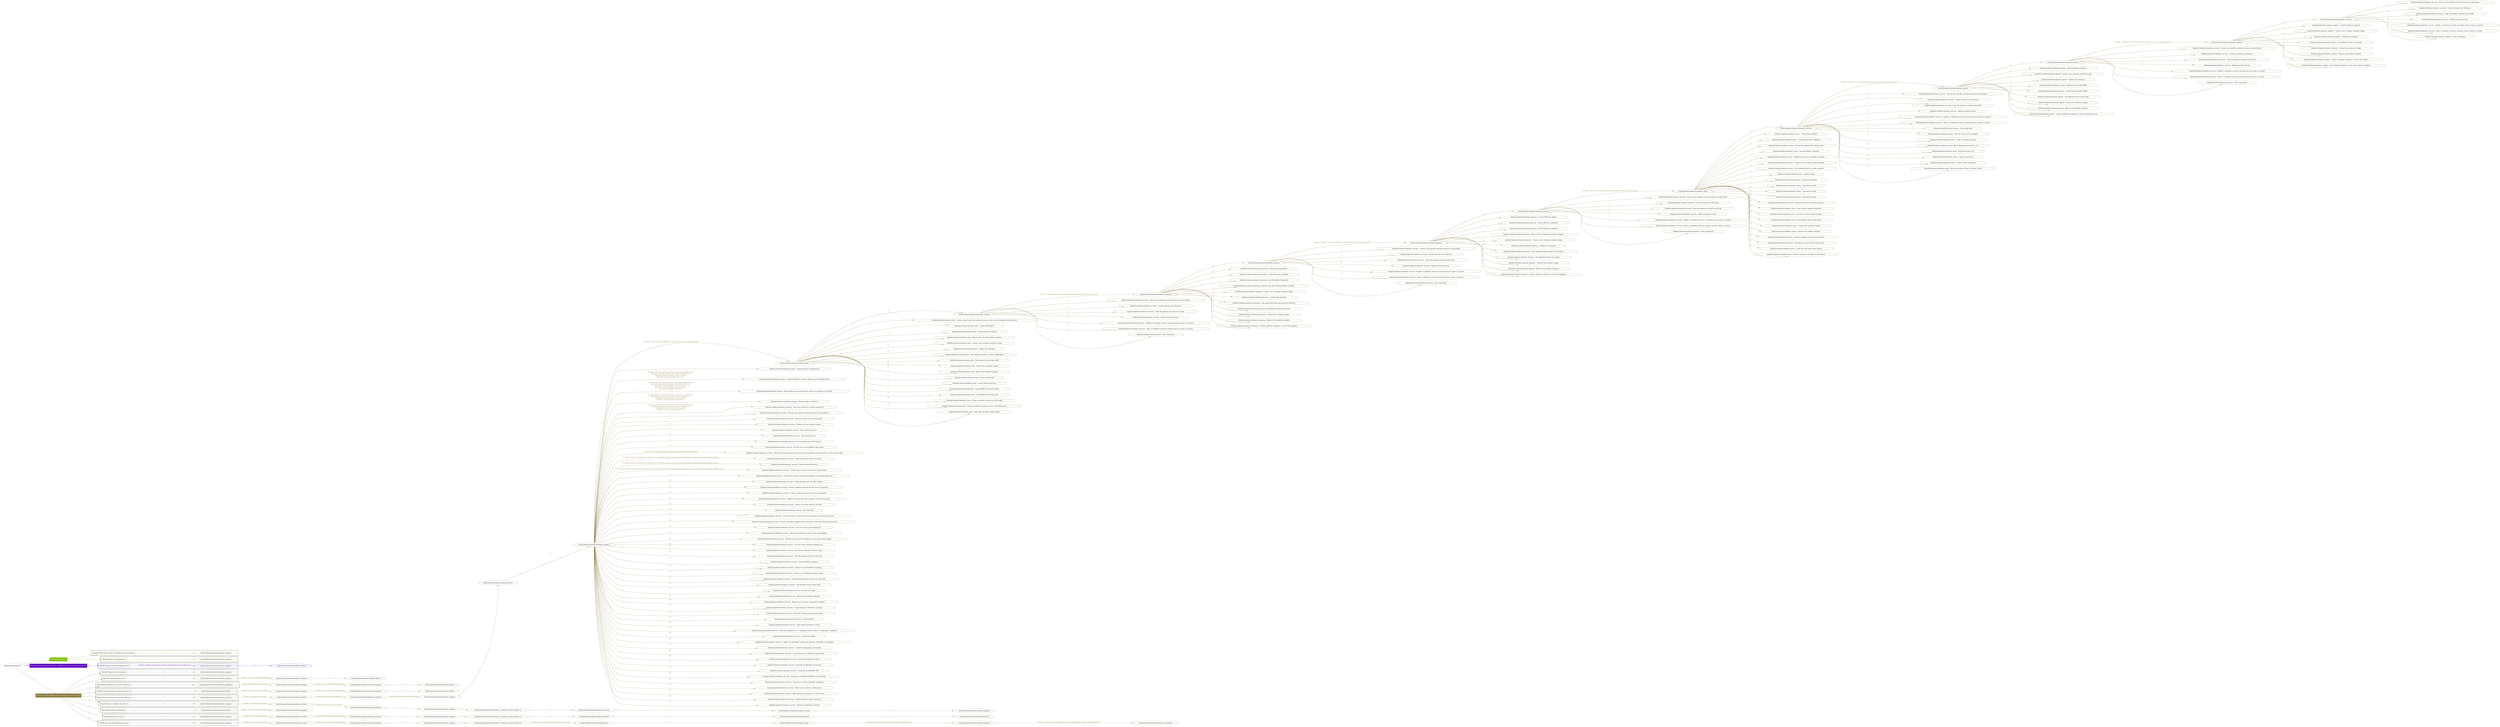 digraph {
	graph [concentrate=true ordering=in rankdir=LR ratio=fill]
	edge [esep=5 sep=10]
	"kubeinit/playbook.yml" [id=root_node style=dotted]
	play_1e6d8327 [label="Play: Initial setup (1)" color="#82c408" fontcolor="#ffffff" id=play_1e6d8327 shape=box style=filled tooltip=localhost]
	"kubeinit/playbook.yml" -> play_1e6d8327 [label="1 " color="#82c408" fontcolor="#82c408" id=edge_95c4a8ad labeltooltip="1 " tooltip="1 "]
	subgraph "kubeinit.kubeinit.kubeinit_prepare" {
		role_dd4d51e1 [label="[role] kubeinit.kubeinit.kubeinit_prepare" color="#82c408" id=role_dd4d51e1 tooltip="kubeinit.kubeinit.kubeinit_prepare"]
	}
	subgraph "kubeinit.kubeinit.kubeinit_prepare" {
		role_5af25cb7 [label="[role] kubeinit.kubeinit.kubeinit_prepare" color="#82c408" id=role_5af25cb7 tooltip="kubeinit.kubeinit.kubeinit_prepare"]
	}
	subgraph "Play: Initial setup (1)" {
		play_1e6d8327 -> block_a8bb9b85 [label=1 color="#82c408" fontcolor="#82c408" id=edge_976986a6 labeltooltip=1 tooltip=1]
		subgraph cluster_block_a8bb9b85 {
			block_a8bb9b85 [label="[block] Gather facts about the deployment environment" color="#82c408" id=block_a8bb9b85 labeltooltip="Gather facts about the deployment environment" shape=box tooltip="Gather facts about the deployment environment"]
			block_a8bb9b85 -> role_dd4d51e1 [label="1 " color="#82c408" fontcolor="#82c408" id=edge_75b15d7c labeltooltip="1 " tooltip="1 "]
		}
		play_1e6d8327 -> block_cfa31c92 [label=2 color="#82c408" fontcolor="#82c408" id=edge_6ddff04e labeltooltip=2 tooltip=2]
		subgraph cluster_block_cfa31c92 {
			block_cfa31c92 [label="[block] Prepare the hypervisors" color="#82c408" id=block_cfa31c92 labeltooltip="Prepare the hypervisors" shape=box tooltip="Prepare the hypervisors"]
			block_cfa31c92 -> role_5af25cb7 [label="1 " color="#82c408" fontcolor="#82c408" id=edge_35bda8c0 labeltooltip="1 " tooltip="1 "]
		}
	}
	play_e4f8761c [label="Play: Prepare all hypervisor hosts to deploy service and cluster nodes (0)" color="#5d0ac2" fontcolor="#ffffff" id=play_e4f8761c shape=box style=filled tooltip="Play: Prepare all hypervisor hosts to deploy service and cluster nodes (0)"]
	"kubeinit/playbook.yml" -> play_e4f8761c [label="2 " color="#5d0ac2" fontcolor="#5d0ac2" id=edge_8cc803bc labeltooltip="2 " tooltip="2 "]
	subgraph "kubeinit.kubeinit.kubeinit_libvirt" {
		role_40ed36c0 [label="[role] kubeinit.kubeinit.kubeinit_libvirt" color="#5d0ac2" id=role_40ed36c0 tooltip="kubeinit.kubeinit.kubeinit_libvirt"]
	}
	subgraph "kubeinit.kubeinit.kubeinit_prepare" {
		role_c28f8c8a [label="[role] kubeinit.kubeinit.kubeinit_prepare" color="#5d0ac2" id=role_c28f8c8a tooltip="kubeinit.kubeinit.kubeinit_prepare"]
		role_c28f8c8a -> role_40ed36c0 [label="1 " color="#5d0ac2" fontcolor="#5d0ac2" id=edge_7512f24d labeltooltip="1 " tooltip="1 "]
	}
	subgraph "Play: Prepare all hypervisor hosts to deploy service and cluster nodes (0)" {
		play_e4f8761c -> block_7ac45857 [label=1 color="#5d0ac2" fontcolor="#5d0ac2" id=edge_4fa1603c labeltooltip=1 tooltip=1]
		subgraph cluster_block_7ac45857 {
			block_7ac45857 [label="[block] Prepare individual hypervisors" color="#5d0ac2" id=block_7ac45857 labeltooltip="Prepare individual hypervisors" shape=box tooltip="Prepare individual hypervisors"]
			block_7ac45857 -> role_c28f8c8a [label="1 [when: inventory_hostname in hostvars['kubeinit-facts'].hypervisors]" color="#5d0ac2" fontcolor="#5d0ac2" id=edge_18b3102a labeltooltip="1 [when: inventory_hostname in hostvars['kubeinit-facts'].hypervisors]" tooltip="1 [when: inventory_hostname in hostvars['kubeinit-facts'].hypervisors]"]
		}
	}
	play_11918714 [label="Play: Run cluster deployment on prepared hypervisors (1)" color="#8a7d42" fontcolor="#ffffff" id=play_11918714 shape=box style=filled tooltip=localhost]
	"kubeinit/playbook.yml" -> play_11918714 [label="3 " color="#8a7d42" fontcolor="#8a7d42" id=edge_7a3e008d labeltooltip="3 " tooltip="3 "]
	subgraph "kubeinit.kubeinit.kubeinit_prepare" {
		role_8984ac19 [label="[role] kubeinit.kubeinit.kubeinit_prepare" color="#8a7d42" id=role_8984ac19 tooltip="kubeinit.kubeinit.kubeinit_prepare"]
	}
	subgraph "kubeinit.kubeinit.kubeinit_libvirt" {
		role_fa906328 [label="[role] kubeinit.kubeinit.kubeinit_libvirt" color="#8a7d42" id=role_fa906328 tooltip="kubeinit.kubeinit.kubeinit_libvirt"]
	}
	subgraph "kubeinit.kubeinit.kubeinit_prepare" {
		role_f9d5f4e6 [label="[role] kubeinit.kubeinit.kubeinit_prepare" color="#8a7d42" id=role_f9d5f4e6 tooltip="kubeinit.kubeinit.kubeinit_prepare"]
		role_f9d5f4e6 -> role_fa906328 [label="1 " color="#8a7d42" fontcolor="#8a7d42" id=edge_fe753344 labeltooltip="1 " tooltip="1 "]
	}
	subgraph "kubeinit.kubeinit.kubeinit_prepare" {
		role_9dc723e4 [label="[role] kubeinit.kubeinit.kubeinit_prepare" color="#8a7d42" id=role_9dc723e4 tooltip="kubeinit.kubeinit.kubeinit_prepare"]
		role_9dc723e4 -> role_f9d5f4e6 [label="1 [when: not environment_prepared]" color="#8a7d42" fontcolor="#8a7d42" id=edge_a5014139 labeltooltip="1 [when: not environment_prepared]" tooltip="1 [when: not environment_prepared]"]
	}
	subgraph "kubeinit.kubeinit.kubeinit_libvirt" {
		role_27806fc7 [label="[role] kubeinit.kubeinit.kubeinit_libvirt" color="#8a7d42" id=role_27806fc7 tooltip="kubeinit.kubeinit.kubeinit_libvirt"]
	}
	subgraph "kubeinit.kubeinit.kubeinit_prepare" {
		role_752ec6be [label="[role] kubeinit.kubeinit.kubeinit_prepare" color="#8a7d42" id=role_752ec6be tooltip="kubeinit.kubeinit.kubeinit_prepare"]
		role_752ec6be -> role_27806fc7 [label="1 " color="#8a7d42" fontcolor="#8a7d42" id=edge_93de7322 labeltooltip="1 " tooltip="1 "]
	}
	subgraph "kubeinit.kubeinit.kubeinit_prepare" {
		role_179f4dc0 [label="[role] kubeinit.kubeinit.kubeinit_prepare" color="#8a7d42" id=role_179f4dc0 tooltip="kubeinit.kubeinit.kubeinit_prepare"]
		role_179f4dc0 -> role_752ec6be [label="1 [when: not environment_prepared]" color="#8a7d42" fontcolor="#8a7d42" id=edge_8d26e5c1 labeltooltip="1 [when: not environment_prepared]" tooltip="1 [when: not environment_prepared]"]
	}
	subgraph "kubeinit.kubeinit.kubeinit_validations" {
		role_b5ea07b1 [label="[role] kubeinit.kubeinit.kubeinit_validations" color="#8a7d42" id=role_b5ea07b1 tooltip="kubeinit.kubeinit.kubeinit_validations"]
		role_b5ea07b1 -> role_179f4dc0 [label="1 [when: not hypervisors_cleaned]" color="#8a7d42" fontcolor="#8a7d42" id=edge_eb3aae6d labeltooltip="1 [when: not hypervisors_cleaned]" tooltip="1 [when: not hypervisors_cleaned]"]
	}
	subgraph "kubeinit.kubeinit.kubeinit_libvirt" {
		role_5e9623b1 [label="[role] kubeinit.kubeinit.kubeinit_libvirt" color="#8a7d42" id=role_5e9623b1 tooltip="kubeinit.kubeinit.kubeinit_libvirt"]
	}
	subgraph "kubeinit.kubeinit.kubeinit_prepare" {
		role_534e3c11 [label="[role] kubeinit.kubeinit.kubeinit_prepare" color="#8a7d42" id=role_534e3c11 tooltip="kubeinit.kubeinit.kubeinit_prepare"]
		role_534e3c11 -> role_5e9623b1 [label="1 " color="#8a7d42" fontcolor="#8a7d42" id=edge_ce82d42b labeltooltip="1 " tooltip="1 "]
	}
	subgraph "kubeinit.kubeinit.kubeinit_prepare" {
		role_096a9971 [label="[role] kubeinit.kubeinit.kubeinit_prepare" color="#8a7d42" id=role_096a9971 tooltip="kubeinit.kubeinit.kubeinit_prepare"]
		role_096a9971 -> role_534e3c11 [label="1 [when: not environment_prepared]" color="#8a7d42" fontcolor="#8a7d42" id=edge_f22b8cd8 labeltooltip="1 [when: not environment_prepared]" tooltip="1 [when: not environment_prepared]"]
	}
	subgraph "kubeinit.kubeinit.kubeinit_libvirt" {
		role_7007f604 [label="[role] kubeinit.kubeinit.kubeinit_libvirt" color="#8a7d42" id=role_7007f604 tooltip="kubeinit.kubeinit.kubeinit_libvirt"]
		role_7007f604 -> role_096a9971 [label="1 [when: not hypervisors_cleaned]" color="#8a7d42" fontcolor="#8a7d42" id=edge_9a7c748d labeltooltip="1 [when: not hypervisors_cleaned]" tooltip="1 [when: not hypervisors_cleaned]"]
	}
	subgraph "kubeinit.kubeinit.kubeinit_services" {
		role_5f612617 [label="[role] kubeinit.kubeinit.kubeinit_services" color="#8a7d42" id=role_5f612617 tooltip="kubeinit.kubeinit.kubeinit_services"]
		task_1d34146b [label="kubeinit.kubeinit.kubeinit_services : Ensure user specific systemd instance are persistent" color="#8a7d42" id=task_1d34146b shape=octagon tooltip="kubeinit.kubeinit.kubeinit_services : Ensure user specific systemd instance are persistent"]
		role_5f612617 -> task_1d34146b [label="1 " color="#8a7d42" fontcolor="#8a7d42" id=edge_f28f2016 labeltooltip="1 " tooltip="1 "]
		task_ec4d0aae [label="kubeinit.kubeinit.kubeinit_services : Create systemd user directory" color="#8a7d42" id=task_ec4d0aae shape=octagon tooltip="kubeinit.kubeinit.kubeinit_services : Create systemd user directory"]
		role_5f612617 -> task_ec4d0aae [label="2 " color="#8a7d42" fontcolor="#8a7d42" id=edge_f81c28dd labeltooltip="2 " tooltip="2 "]
		task_1e867168 [label="kubeinit.kubeinit.kubeinit_services : Copy the podman systemd service file" color="#8a7d42" id=task_1e867168 shape=octagon tooltip="kubeinit.kubeinit.kubeinit_services : Copy the podman systemd service file"]
		role_5f612617 -> task_1e867168 [label="3 " color="#8a7d42" fontcolor="#8a7d42" id=edge_af1d4b1c labeltooltip="3 " tooltip="3 "]
		task_513c2cd4 [label="kubeinit.kubeinit.kubeinit_services : Reload systemd service" color="#8a7d42" id=task_513c2cd4 shape=octagon tooltip="kubeinit.kubeinit.kubeinit_services : Reload systemd service"]
		role_5f612617 -> task_513c2cd4 [label="4 " color="#8a7d42" fontcolor="#8a7d42" id=edge_5bfcb5dc labeltooltip="4 " tooltip="4 "]
		task_52cc23d5 [label="kubeinit.kubeinit.kubeinit_services : Enable {{ kubeinit_services_systemd_service_name }}.service" color="#8a7d42" id=task_52cc23d5 shape=octagon tooltip="kubeinit.kubeinit.kubeinit_services : Enable {{ kubeinit_services_systemd_service_name }}.service"]
		role_5f612617 -> task_52cc23d5 [label="5 " color="#8a7d42" fontcolor="#8a7d42" id=edge_5ff7ff03 labeltooltip="5 " tooltip="5 "]
		task_6702946f [label="kubeinit.kubeinit.kubeinit_services : Start {{ kubeinit_services_systemd_service_name }}.service" color="#8a7d42" id=task_6702946f shape=octagon tooltip="kubeinit.kubeinit.kubeinit_services : Start {{ kubeinit_services_systemd_service_name }}.service"]
		role_5f612617 -> task_6702946f [label="6 " color="#8a7d42" fontcolor="#8a7d42" id=edge_a67260bc labeltooltip="6 " tooltip="6 "]
		task_9bf9ba08 [label="kubeinit.kubeinit.kubeinit_registry : Clear temp facts" color="#8a7d42" id=task_9bf9ba08 shape=octagon tooltip="kubeinit.kubeinit.kubeinit_registry : Clear temp facts"]
		role_5f612617 -> task_9bf9ba08 [label="7 " color="#8a7d42" fontcolor="#8a7d42" id=edge_eda9493d labeltooltip="7 " tooltip="7 "]
	}
	subgraph "kubeinit.kubeinit.kubeinit_registry" {
		role_d7195505 [label="[role] kubeinit.kubeinit.kubeinit_registry" color="#8a7d42" id=role_d7195505 tooltip="kubeinit.kubeinit.kubeinit_registry"]
		task_afb4b894 [label="kubeinit.kubeinit.kubeinit_registry : Install buildah if required" color="#8a7d42" id=task_afb4b894 shape=octagon tooltip="kubeinit.kubeinit.kubeinit_registry : Install buildah if required"]
		role_d7195505 -> task_afb4b894 [label="1 " color="#8a7d42" fontcolor="#8a7d42" id=edge_3bcf71f5 labeltooltip="1 " tooltip="1 "]
		task_7cdc3b76 [label="kubeinit.kubeinit.kubeinit_registry : Create a new working container image" color="#8a7d42" id=task_7cdc3b76 shape=octagon tooltip="kubeinit.kubeinit.kubeinit_registry : Create a new working container image"]
		role_d7195505 -> task_7cdc3b76 [label="2 " color="#8a7d42" fontcolor="#8a7d42" id=edge_bd9ba3c5 labeltooltip="2 " tooltip="2 "]
		task_2d938297 [label="kubeinit.kubeinit.kubeinit_registry : Update the container" color="#8a7d42" id=task_2d938297 shape=octagon tooltip="kubeinit.kubeinit.kubeinit_registry : Update the container"]
		role_d7195505 -> task_2d938297 [label="3 " color="#8a7d42" fontcolor="#8a7d42" id=edge_8027ee98 labeltooltip="3 " tooltip="3 "]
		task_baeb7e63 [label="kubeinit.kubeinit.kubeinit_registry : Set kubeinit-cluster-name label" color="#8a7d42" id=task_baeb7e63 shape=octagon tooltip="kubeinit.kubeinit.kubeinit_registry : Set kubeinit-cluster-name label"]
		role_d7195505 -> task_baeb7e63 [label="4 " color="#8a7d42" fontcolor="#8a7d42" id=edge_41c4d473 labeltooltip="4 " tooltip="4 "]
		task_abb838de [label="kubeinit.kubeinit.kubeinit_registry : Commit the container image" color="#8a7d42" id=task_abb838de shape=octagon tooltip="kubeinit.kubeinit.kubeinit_registry : Commit the container image"]
		role_d7195505 -> task_abb838de [label="5 " color="#8a7d42" fontcolor="#8a7d42" id=edge_06c21792 labeltooltip="5 " tooltip="5 "]
		task_7c72bfca [label="kubeinit.kubeinit.kubeinit_registry : Remove the buildah container" color="#8a7d42" id=task_7c72bfca shape=octagon tooltip="kubeinit.kubeinit.kubeinit_registry : Remove the buildah container"]
		role_d7195505 -> task_7c72bfca [label="6 " color="#8a7d42" fontcolor="#8a7d42" id=edge_cf9dd0ec labeltooltip="6 " tooltip="6 "]
		task_a168daaa [label="kubeinit.kubeinit.kubeinit_registry : Create a podman container to serve the registry" color="#8a7d42" id=task_a168daaa shape=octagon tooltip="kubeinit.kubeinit.kubeinit_registry : Create a podman container to serve the registry"]
		role_d7195505 -> task_a168daaa [label="7 " color="#8a7d42" fontcolor="#8a7d42" id=edge_2b1d5613 labeltooltip="7 " tooltip="7 "]
		task_c8b6a5bd [label="kubeinit.kubeinit.kubeinit_registry : Copy kubeinit registry secrets into registry container" color="#8a7d42" id=task_c8b6a5bd shape=octagon tooltip="kubeinit.kubeinit.kubeinit_registry : Copy kubeinit registry secrets into registry container"]
		role_d7195505 -> task_c8b6a5bd [label="8 " color="#8a7d42" fontcolor="#8a7d42" id=edge_06052b06 labeltooltip="8 " tooltip="8 "]
		role_d7195505 -> role_5f612617 [label="9 " color="#8a7d42" fontcolor="#8a7d42" id=edge_9f351887 labeltooltip="9 " tooltip="9 "]
	}
	subgraph "kubeinit.kubeinit.kubeinit_services" {
		role_9815d657 [label="[role] kubeinit.kubeinit.kubeinit_services" color="#8a7d42" id=role_9815d657 tooltip="kubeinit.kubeinit.kubeinit_services"]
		task_bd0d0134 [label="kubeinit.kubeinit.kubeinit_services : Ensure user specific systemd instance are persistent" color="#8a7d42" id=task_bd0d0134 shape=octagon tooltip="kubeinit.kubeinit.kubeinit_services : Ensure user specific systemd instance are persistent"]
		role_9815d657 -> task_bd0d0134 [label="1 " color="#8a7d42" fontcolor="#8a7d42" id=edge_691c4dec labeltooltip="1 " tooltip="1 "]
		task_bbc2d6f9 [label="kubeinit.kubeinit.kubeinit_services : Create systemd user directory" color="#8a7d42" id=task_bbc2d6f9 shape=octagon tooltip="kubeinit.kubeinit.kubeinit_services : Create systemd user directory"]
		role_9815d657 -> task_bbc2d6f9 [label="2 " color="#8a7d42" fontcolor="#8a7d42" id=edge_5d0054be labeltooltip="2 " tooltip="2 "]
		task_9611f784 [label="kubeinit.kubeinit.kubeinit_services : Copy the podman systemd service file" color="#8a7d42" id=task_9611f784 shape=octagon tooltip="kubeinit.kubeinit.kubeinit_services : Copy the podman systemd service file"]
		role_9815d657 -> task_9611f784 [label="3 " color="#8a7d42" fontcolor="#8a7d42" id=edge_69ccc2e9 labeltooltip="3 " tooltip="3 "]
		task_0e0ed1b0 [label="kubeinit.kubeinit.kubeinit_services : Reload systemd service" color="#8a7d42" id=task_0e0ed1b0 shape=octagon tooltip="kubeinit.kubeinit.kubeinit_services : Reload systemd service"]
		role_9815d657 -> task_0e0ed1b0 [label="4 " color="#8a7d42" fontcolor="#8a7d42" id=edge_7c2ba1b0 labeltooltip="4 " tooltip="4 "]
		task_11d5c96d [label="kubeinit.kubeinit.kubeinit_services : Enable {{ kubeinit_services_systemd_service_name }}.service" color="#8a7d42" id=task_11d5c96d shape=octagon tooltip="kubeinit.kubeinit.kubeinit_services : Enable {{ kubeinit_services_systemd_service_name }}.service"]
		role_9815d657 -> task_11d5c96d [label="5 " color="#8a7d42" fontcolor="#8a7d42" id=edge_025439c4 labeltooltip="5 " tooltip="5 "]
		task_8a7c3d03 [label="kubeinit.kubeinit.kubeinit_services : Start {{ kubeinit_services_systemd_service_name }}.service" color="#8a7d42" id=task_8a7c3d03 shape=octagon tooltip="kubeinit.kubeinit.kubeinit_services : Start {{ kubeinit_services_systemd_service_name }}.service"]
		role_9815d657 -> task_8a7c3d03 [label="6 " color="#8a7d42" fontcolor="#8a7d42" id=edge_d7ab741d labeltooltip="6 " tooltip="6 "]
		task_b7094aed [label="kubeinit.kubeinit.kubeinit_apache : Clear temp facts" color="#8a7d42" id=task_b7094aed shape=octagon tooltip="kubeinit.kubeinit.kubeinit_apache : Clear temp facts"]
		role_9815d657 -> task_b7094aed [label="7 " color="#8a7d42" fontcolor="#8a7d42" id=edge_81ec1a95 labeltooltip="7 " tooltip="7 "]
		role_9815d657 -> role_d7195505 [label="8 [when: 'registry' in hostvars[kubeinit_deployment_node_name].services]" color="#8a7d42" fontcolor="#8a7d42" id=edge_6fc1e0a7 labeltooltip="8 [when: 'registry' in hostvars[kubeinit_deployment_node_name].services]" tooltip="8 [when: 'registry' in hostvars[kubeinit_deployment_node_name].services]"]
	}
	subgraph "kubeinit.kubeinit.kubeinit_apache" {
		role_2cb9176d [label="[role] kubeinit.kubeinit.kubeinit_apache" color="#8a7d42" id=role_2cb9176d tooltip="kubeinit.kubeinit.kubeinit_apache"]
		task_85d07e1c [label="kubeinit.kubeinit.kubeinit_apache : Install buildah if required" color="#8a7d42" id=task_85d07e1c shape=octagon tooltip="kubeinit.kubeinit.kubeinit_apache : Install buildah if required"]
		role_2cb9176d -> task_85d07e1c [label="1 " color="#8a7d42" fontcolor="#8a7d42" id=edge_c8e70398 labeltooltip="1 " tooltip="1 "]
		task_60ab269a [label="kubeinit.kubeinit.kubeinit_apache : Create a new working container image" color="#8a7d42" id=task_60ab269a shape=octagon tooltip="kubeinit.kubeinit.kubeinit_apache : Create a new working container image"]
		role_2cb9176d -> task_60ab269a [label="2 " color="#8a7d42" fontcolor="#8a7d42" id=edge_1ac84734 labeltooltip="2 " tooltip="2 "]
		task_0fdf639b [label="kubeinit.kubeinit.kubeinit_apache : Update the container" color="#8a7d42" id=task_0fdf639b shape=octagon tooltip="kubeinit.kubeinit.kubeinit_apache : Update the container"]
		role_2cb9176d -> task_0fdf639b [label="3 " color="#8a7d42" fontcolor="#8a7d42" id=edge_3e283c00 labeltooltip="3 " tooltip="3 "]
		task_556544a7 [label="kubeinit.kubeinit.kubeinit_apache : Replace port 80 with 8080" color="#8a7d42" id=task_556544a7 shape=octagon tooltip="kubeinit.kubeinit.kubeinit_apache : Replace port 80 with 8080"]
		role_2cb9176d -> task_556544a7 [label="4 " color="#8a7d42" fontcolor="#8a7d42" id=edge_c5ab0b07 labeltooltip="4 " tooltip="4 "]
		task_60a876a4 [label="kubeinit.kubeinit.kubeinit_apache : Create link to kubeinit folder" color="#8a7d42" id=task_60a876a4 shape=octagon tooltip="kubeinit.kubeinit.kubeinit_apache : Create link to kubeinit folder"]
		role_2cb9176d -> task_60a876a4 [label="5 " color="#8a7d42" fontcolor="#8a7d42" id=edge_f8b92c2a labeltooltip="5 " tooltip="5 "]
		task_44043f42 [label="kubeinit.kubeinit.kubeinit_apache : Set kubeinit-cluster-name label" color="#8a7d42" id=task_44043f42 shape=octagon tooltip="kubeinit.kubeinit.kubeinit_apache : Set kubeinit-cluster-name label"]
		role_2cb9176d -> task_44043f42 [label="6 " color="#8a7d42" fontcolor="#8a7d42" id=edge_b72e11f5 labeltooltip="6 " tooltip="6 "]
		task_9cb0638f [label="kubeinit.kubeinit.kubeinit_apache : Commit the container image" color="#8a7d42" id=task_9cb0638f shape=octagon tooltip="kubeinit.kubeinit.kubeinit_apache : Commit the container image"]
		role_2cb9176d -> task_9cb0638f [label="7 " color="#8a7d42" fontcolor="#8a7d42" id=edge_8c0d1b2c labeltooltip="7 " tooltip="7 "]
		task_e68c1cde [label="kubeinit.kubeinit.kubeinit_apache : Remove the buildah container" color="#8a7d42" id=task_e68c1cde shape=octagon tooltip="kubeinit.kubeinit.kubeinit_apache : Remove the buildah container"]
		role_2cb9176d -> task_e68c1cde [label="8 " color="#8a7d42" fontcolor="#8a7d42" id=edge_235b8eec labeltooltip="8 " tooltip="8 "]
		task_2e838fbe [label="kubeinit.kubeinit.kubeinit_apache : Create a podman container to serve the Apache server" color="#8a7d42" id=task_2e838fbe shape=octagon tooltip="kubeinit.kubeinit.kubeinit_apache : Create a podman container to serve the Apache server"]
		role_2cb9176d -> task_2e838fbe [label="9 " color="#8a7d42" fontcolor="#8a7d42" id=edge_49db0246 labeltooltip="9 " tooltip="9 "]
		role_2cb9176d -> role_9815d657 [label="10 " color="#8a7d42" fontcolor="#8a7d42" id=edge_50819a4a labeltooltip="10 " tooltip="10 "]
	}
	subgraph "kubeinit.kubeinit.kubeinit_services" {
		role_41d1c96f [label="[role] kubeinit.kubeinit.kubeinit_services" color="#8a7d42" id=role_41d1c96f tooltip="kubeinit.kubeinit.kubeinit_services"]
		task_7b273454 [label="kubeinit.kubeinit.kubeinit_services : Ensure user specific systemd instance are persistent" color="#8a7d42" id=task_7b273454 shape=octagon tooltip="kubeinit.kubeinit.kubeinit_services : Ensure user specific systemd instance are persistent"]
		role_41d1c96f -> task_7b273454 [label="1 " color="#8a7d42" fontcolor="#8a7d42" id=edge_bea28209 labeltooltip="1 " tooltip="1 "]
		task_9ad2b509 [label="kubeinit.kubeinit.kubeinit_services : Create systemd user directory" color="#8a7d42" id=task_9ad2b509 shape=octagon tooltip="kubeinit.kubeinit.kubeinit_services : Create systemd user directory"]
		role_41d1c96f -> task_9ad2b509 [label="2 " color="#8a7d42" fontcolor="#8a7d42" id=edge_55b52c0f labeltooltip="2 " tooltip="2 "]
		task_d253d883 [label="kubeinit.kubeinit.kubeinit_services : Copy the podman systemd service file" color="#8a7d42" id=task_d253d883 shape=octagon tooltip="kubeinit.kubeinit.kubeinit_services : Copy the podman systemd service file"]
		role_41d1c96f -> task_d253d883 [label="3 " color="#8a7d42" fontcolor="#8a7d42" id=edge_fe2a507b labeltooltip="3 " tooltip="3 "]
		task_6cf5d121 [label="kubeinit.kubeinit.kubeinit_services : Reload systemd service" color="#8a7d42" id=task_6cf5d121 shape=octagon tooltip="kubeinit.kubeinit.kubeinit_services : Reload systemd service"]
		role_41d1c96f -> task_6cf5d121 [label="4 " color="#8a7d42" fontcolor="#8a7d42" id=edge_f5943baf labeltooltip="4 " tooltip="4 "]
		task_9f819870 [label="kubeinit.kubeinit.kubeinit_services : Enable {{ kubeinit_services_systemd_service_name }}.service" color="#8a7d42" id=task_9f819870 shape=octagon tooltip="kubeinit.kubeinit.kubeinit_services : Enable {{ kubeinit_services_systemd_service_name }}.service"]
		role_41d1c96f -> task_9f819870 [label="5 " color="#8a7d42" fontcolor="#8a7d42" id=edge_b91ae3ec labeltooltip="5 " tooltip="5 "]
		task_ae96009b [label="kubeinit.kubeinit.kubeinit_services : Start {{ kubeinit_services_systemd_service_name }}.service" color="#8a7d42" id=task_ae96009b shape=octagon tooltip="kubeinit.kubeinit.kubeinit_services : Start {{ kubeinit_services_systemd_service_name }}.service"]
		role_41d1c96f -> task_ae96009b [label="6 " color="#8a7d42" fontcolor="#8a7d42" id=edge_484ff031 labeltooltip="6 " tooltip="6 "]
		task_105541d8 [label="kubeinit.kubeinit.kubeinit_nexus : Clear temp facts" color="#8a7d42" id=task_105541d8 shape=octagon tooltip="kubeinit.kubeinit.kubeinit_nexus : Clear temp facts"]
		role_41d1c96f -> task_105541d8 [label="7 " color="#8a7d42" fontcolor="#8a7d42" id=edge_4b7acf4e labeltooltip="7 " tooltip="7 "]
		task_de40e515 [label="kubeinit.kubeinit.kubeinit_nexus : Wait for service to be available" color="#8a7d42" id=task_de40e515 shape=octagon tooltip="kubeinit.kubeinit.kubeinit_nexus : Wait for service to be available"]
		role_41d1c96f -> task_de40e515 [label="8 " color="#8a7d42" fontcolor="#8a7d42" id=edge_07532455 labeltooltip="8 " tooltip="8 "]
		task_208732b6 [label="kubeinit.kubeinit.kubeinit_nexus : Copy out admin password" color="#8a7d42" id=task_208732b6 shape=octagon tooltip="kubeinit.kubeinit.kubeinit_nexus : Copy out admin password"]
		role_41d1c96f -> task_208732b6 [label="9 " color="#8a7d42" fontcolor="#8a7d42" id=edge_d362326a labeltooltip="9 " tooltip="9 "]
		task_0702a75d [label="kubeinit.kubeinit.kubeinit_nexus : Read admin password into a var" color="#8a7d42" id=task_0702a75d shape=octagon tooltip="kubeinit.kubeinit.kubeinit_nexus : Read admin password into a var"]
		role_41d1c96f -> task_0702a75d [label="10 " color="#8a7d42" fontcolor="#8a7d42" id=edge_a1616e3b labeltooltip="10 " tooltip="10 "]
		task_b1307665 [label="kubeinit.kubeinit.kubeinit_nexus : Install the nexus3 cli" color="#8a7d42" id=task_b1307665 shape=octagon tooltip="kubeinit.kubeinit.kubeinit_nexus : Install the nexus3 cli"]
		role_41d1c96f -> task_b1307665 [label="11 " color="#8a7d42" fontcolor="#8a7d42" id=edge_db45d51e labeltooltip="11 " tooltip="11 "]
		task_b562e725 [label="kubeinit.kubeinit.kubeinit_nexus : Login to nexus3 cli" color="#8a7d42" id=task_b562e725 shape=octagon tooltip="kubeinit.kubeinit.kubeinit_nexus : Login to nexus3 cli"]
		role_41d1c96f -> task_b562e725 [label="12 " color="#8a7d42" fontcolor="#8a7d42" id=edge_b9aa3903 labeltooltip="12 " tooltip="12 "]
		task_dbd79bb7 [label="kubeinit.kubeinit.kubeinit_nexus : Create docker repository" color="#8a7d42" id=task_dbd79bb7 shape=octagon tooltip="kubeinit.kubeinit.kubeinit_nexus : Create docker repository"]
		role_41d1c96f -> task_dbd79bb7 [label="13 " color="#8a7d42" fontcolor="#8a7d42" id=edge_b16d5600 labeltooltip="13 " tooltip="13 "]
		task_da3572e1 [label="kubeinit.kubeinit.kubeinit_nexus : Activate security realm for docker tokens" color="#8a7d42" id=task_da3572e1 shape=octagon tooltip="kubeinit.kubeinit.kubeinit_nexus : Activate security realm for docker tokens"]
		role_41d1c96f -> task_da3572e1 [label="14 " color="#8a7d42" fontcolor="#8a7d42" id=edge_815ab82f labeltooltip="14 " tooltip="14 "]
		role_41d1c96f -> role_2cb9176d [label="15 [when: 'apache' in hostvars[kubeinit_deployment_node_name].services]" color="#8a7d42" fontcolor="#8a7d42" id=edge_61934c22 labeltooltip="15 [when: 'apache' in hostvars[kubeinit_deployment_node_name].services]" tooltip="15 [when: 'apache' in hostvars[kubeinit_deployment_node_name].services]"]
	}
	subgraph "kubeinit.kubeinit.kubeinit_nexus" {
		role_52aa2978 [label="[role] kubeinit.kubeinit.kubeinit_nexus" color="#8a7d42" id=role_52aa2978 tooltip="kubeinit.kubeinit.kubeinit_nexus"]
		task_21d8bb35 [label="kubeinit.kubeinit.kubeinit_nexus : Create Nexus folders" color="#8a7d42" id=task_21d8bb35 shape=octagon tooltip="kubeinit.kubeinit.kubeinit_nexus : Create Nexus folders"]
		role_52aa2978 -> task_21d8bb35 [label="1 " color="#8a7d42" fontcolor="#8a7d42" id=edge_2668c395 labeltooltip="1 " tooltip="1 "]
		task_dc7af122 [label="kubeinit.kubeinit.kubeinit_nexus : Create nexus-data subfolders" color="#8a7d42" id=task_dc7af122 shape=octagon tooltip="kubeinit.kubeinit.kubeinit_nexus : Create nexus-data subfolders"]
		role_52aa2978 -> task_dc7af122 [label="2 " color="#8a7d42" fontcolor="#8a7d42" id=edge_a3120add labeltooltip="2 " tooltip="2 "]
		task_d913bb99 [label="kubeinit.kubeinit.kubeinit_nexus : Create the property file update script" color="#8a7d42" id=task_d913bb99 shape=octagon tooltip="kubeinit.kubeinit.kubeinit_nexus : Create the property file update script"]
		role_52aa2978 -> task_d913bb99 [label="3 " color="#8a7d42" fontcolor="#8a7d42" id=edge_224ac0eb labeltooltip="3 " tooltip="3 "]
		task_dce640e6 [label="kubeinit.kubeinit.kubeinit_nexus : Install buildah if required" color="#8a7d42" id=task_dce640e6 shape=octagon tooltip="kubeinit.kubeinit.kubeinit_nexus : Install buildah if required"]
		role_52aa2978 -> task_dce640e6 [label="4 " color="#8a7d42" fontcolor="#8a7d42" id=edge_88f2ec72 labeltooltip="4 " tooltip="4 "]
		task_e57ebb63 [label="kubeinit.kubeinit.kubeinit_nexus : Remove any old nexus buildah container" color="#8a7d42" id=task_e57ebb63 shape=octagon tooltip="kubeinit.kubeinit.kubeinit_nexus : Remove any old nexus buildah container"]
		role_52aa2978 -> task_e57ebb63 [label="5 " color="#8a7d42" fontcolor="#8a7d42" id=edge_3053a688 labeltooltip="5 " tooltip="5 "]
		task_3c6b3b8d [label="kubeinit.kubeinit.kubeinit_nexus : Create a new working container image" color="#8a7d42" id=task_3c6b3b8d shape=octagon tooltip="kubeinit.kubeinit.kubeinit_nexus : Create a new working container image"]
		role_52aa2978 -> task_3c6b3b8d [label="6 " color="#8a7d42" fontcolor="#8a7d42" id=edge_0e6fe263 labeltooltip="6 " tooltip="6 "]
		task_053cb567 [label="kubeinit.kubeinit.kubeinit_nexus : Set working directory inside container" color="#8a7d42" id=task_053cb567 shape=octagon tooltip="kubeinit.kubeinit.kubeinit_nexus : Set working directory inside container"]
		role_52aa2978 -> task_053cb567 [label="7 " color="#8a7d42" fontcolor="#8a7d42" id=edge_bc8257aa labeltooltip="7 " tooltip="7 "]
		task_e631102e [label="kubeinit.kubeinit.kubeinit_nexus : Update image" color="#8a7d42" id=task_e631102e shape=octagon tooltip="kubeinit.kubeinit.kubeinit_nexus : Update image"]
		role_52aa2978 -> task_e631102e [label="8 " color="#8a7d42" fontcolor="#8a7d42" id=edge_e59b713a labeltooltip="8 " tooltip="8 "]
		task_756bdc82 [label="kubeinit.kubeinit.kubeinit_nexus : Create java keystore" color="#8a7d42" id=task_756bdc82 shape=octagon tooltip="kubeinit.kubeinit.kubeinit_nexus : Create java keystore"]
		role_52aa2978 -> task_756bdc82 [label="9 " color="#8a7d42" fontcolor="#8a7d42" id=edge_9f41fc48 labeltooltip="9 " tooltip="9 "]
		task_07c709bf [label="kubeinit.kubeinit.kubeinit_nexus : Copy keystore file" color="#8a7d42" id=task_07c709bf shape=octagon tooltip="kubeinit.kubeinit.kubeinit_nexus : Copy keystore file"]
		role_52aa2978 -> task_07c709bf [label="10 " color="#8a7d42" fontcolor="#8a7d42" id=edge_86e10123 labeltooltip="10 " tooltip="10 "]
		task_abda73a4 [label="kubeinit.kubeinit.kubeinit_nexus : Copy keystore file" color="#8a7d42" id=task_abda73a4 shape=octagon tooltip="kubeinit.kubeinit.kubeinit_nexus : Copy keystore file"]
		role_52aa2978 -> task_abda73a4 [label="11 " color="#8a7d42" fontcolor="#8a7d42" id=edge_b097815c labeltooltip="11 " tooltip="11 "]
		task_4937d91a [label="kubeinit.kubeinit.kubeinit_nexus : Copy keystore file" color="#8a7d42" id=task_4937d91a shape=octagon tooltip="kubeinit.kubeinit.kubeinit_nexus : Copy keystore file"]
		role_52aa2978 -> task_4937d91a [label="12 " color="#8a7d42" fontcolor="#8a7d42" id=edge_00fdb4cb labeltooltip="12 " tooltip="12 "]
		task_0db79bec [label="kubeinit.kubeinit.kubeinit_nexus : Link keystore file to alternate location" color="#8a7d42" id=task_0db79bec shape=octagon tooltip="kubeinit.kubeinit.kubeinit_nexus : Link keystore file to alternate location"]
		role_52aa2978 -> task_0db79bec [label="13 " color="#8a7d42" fontcolor="#8a7d42" id=edge_e0aaddf7 labeltooltip="13 " tooltip="13 "]
		task_64a01ae4 [label="kubeinit.kubeinit.kubeinit_nexus : Run script to update properties" color="#8a7d42" id=task_64a01ae4 shape=octagon tooltip="kubeinit.kubeinit.kubeinit_nexus : Run script to update properties"]
		role_52aa2978 -> task_64a01ae4 [label="14 " color="#8a7d42" fontcolor="#8a7d42" id=edge_83bf0dda labeltooltip="14 " tooltip="14 "]
		task_c12234df [label="kubeinit.kubeinit.kubeinit_nexus : Set owner of nexus data to nexus" color="#8a7d42" id=task_c12234df shape=octagon tooltip="kubeinit.kubeinit.kubeinit_nexus : Set owner of nexus data to nexus"]
		role_52aa2978 -> task_c12234df [label="15 " color="#8a7d42" fontcolor="#8a7d42" id=edge_4d1c3b43 labeltooltip="15 " tooltip="15 "]
		task_227256f8 [label="kubeinit.kubeinit.kubeinit_nexus : Set kubeinit-cluster-name label" color="#8a7d42" id=task_227256f8 shape=octagon tooltip="kubeinit.kubeinit.kubeinit_nexus : Set kubeinit-cluster-name label"]
		role_52aa2978 -> task_227256f8 [label="16 " color="#8a7d42" fontcolor="#8a7d42" id=edge_ee7a9fec labeltooltip="16 " tooltip="16 "]
		task_e881159e [label="kubeinit.kubeinit.kubeinit_nexus : Commit the container image" color="#8a7d42" id=task_e881159e shape=octagon tooltip="kubeinit.kubeinit.kubeinit_nexus : Commit the container image"]
		role_52aa2978 -> task_e881159e [label="17 " color="#8a7d42" fontcolor="#8a7d42" id=edge_b598ec23 labeltooltip="17 " tooltip="17 "]
		task_3d125d0c [label="kubeinit.kubeinit.kubeinit_nexus : Remove the buildah container" color="#8a7d42" id=task_3d125d0c shape=octagon tooltip="kubeinit.kubeinit.kubeinit_nexus : Remove the buildah container"]
		role_52aa2978 -> task_3d125d0c [label="18 " color="#8a7d42" fontcolor="#8a7d42" id=edge_f58fe019 labeltooltip="18 " tooltip="18 "]
		task_6f221c34 [label="kubeinit.kubeinit.kubeinit_nexus : Create a podman volume for nexus data" color="#8a7d42" id=task_6f221c34 shape=octagon tooltip="kubeinit.kubeinit.kubeinit_nexus : Create a podman volume for nexus data"]
		role_52aa2978 -> task_6f221c34 [label="19 " color="#8a7d42" fontcolor="#8a7d42" id=edge_05f1d024 labeltooltip="19 " tooltip="19 "]
		task_303ef737 [label="kubeinit.kubeinit.kubeinit_nexus : Set nexus as owner of the volume root" color="#8a7d42" id=task_303ef737 shape=octagon tooltip="kubeinit.kubeinit.kubeinit_nexus : Set nexus as owner of the volume root"]
		role_52aa2978 -> task_303ef737 [label="20 " color="#8a7d42" fontcolor="#8a7d42" id=edge_77f9e303 labeltooltip="20 " tooltip="20 "]
		task_8e66b47c [label="kubeinit.kubeinit.kubeinit_nexus : Copy data into nexus-data volume" color="#8a7d42" id=task_8e66b47c shape=octagon tooltip="kubeinit.kubeinit.kubeinit_nexus : Copy data into nexus-data volume"]
		role_52aa2978 -> task_8e66b47c [label="21 " color="#8a7d42" fontcolor="#8a7d42" id=edge_6a934cf2 labeltooltip="21 " tooltip="21 "]
		task_fd6eb320 [label="kubeinit.kubeinit.kubeinit_nexus : Create a podman container to serve nexus" color="#8a7d42" id=task_fd6eb320 shape=octagon tooltip="kubeinit.kubeinit.kubeinit_nexus : Create a podman container to serve nexus"]
		role_52aa2978 -> task_fd6eb320 [label="22 " color="#8a7d42" fontcolor="#8a7d42" id=edge_2047fb4c labeltooltip="22 " tooltip="22 "]
		role_52aa2978 -> role_41d1c96f [label="23 " color="#8a7d42" fontcolor="#8a7d42" id=edge_8a57cd92 labeltooltip="23 " tooltip="23 "]
	}
	subgraph "kubeinit.kubeinit.kubeinit_services" {
		role_7cf631d3 [label="[role] kubeinit.kubeinit.kubeinit_services" color="#8a7d42" id=role_7cf631d3 tooltip="kubeinit.kubeinit.kubeinit_services"]
		task_22babfaf [label="kubeinit.kubeinit.kubeinit_services : Ensure user specific systemd instance are persistent" color="#8a7d42" id=task_22babfaf shape=octagon tooltip="kubeinit.kubeinit.kubeinit_services : Ensure user specific systemd instance are persistent"]
		role_7cf631d3 -> task_22babfaf [label="1 " color="#8a7d42" fontcolor="#8a7d42" id=edge_a448f656 labeltooltip="1 " tooltip="1 "]
		task_12784ba4 [label="kubeinit.kubeinit.kubeinit_services : Create systemd user directory" color="#8a7d42" id=task_12784ba4 shape=octagon tooltip="kubeinit.kubeinit.kubeinit_services : Create systemd user directory"]
		role_7cf631d3 -> task_12784ba4 [label="2 " color="#8a7d42" fontcolor="#8a7d42" id=edge_bc85a405 labeltooltip="2 " tooltip="2 "]
		task_481b9112 [label="kubeinit.kubeinit.kubeinit_services : Copy the podman systemd service file" color="#8a7d42" id=task_481b9112 shape=octagon tooltip="kubeinit.kubeinit.kubeinit_services : Copy the podman systemd service file"]
		role_7cf631d3 -> task_481b9112 [label="3 " color="#8a7d42" fontcolor="#8a7d42" id=edge_9c99b936 labeltooltip="3 " tooltip="3 "]
		task_f2e1e490 [label="kubeinit.kubeinit.kubeinit_services : Reload systemd service" color="#8a7d42" id=task_f2e1e490 shape=octagon tooltip="kubeinit.kubeinit.kubeinit_services : Reload systemd service"]
		role_7cf631d3 -> task_f2e1e490 [label="4 " color="#8a7d42" fontcolor="#8a7d42" id=edge_98cc32c2 labeltooltip="4 " tooltip="4 "]
		task_504e75c6 [label="kubeinit.kubeinit.kubeinit_services : Enable {{ kubeinit_services_systemd_service_name }}.service" color="#8a7d42" id=task_504e75c6 shape=octagon tooltip="kubeinit.kubeinit.kubeinit_services : Enable {{ kubeinit_services_systemd_service_name }}.service"]
		role_7cf631d3 -> task_504e75c6 [label="5 " color="#8a7d42" fontcolor="#8a7d42" id=edge_1aa7ebb3 labeltooltip="5 " tooltip="5 "]
		task_291b92a1 [label="kubeinit.kubeinit.kubeinit_services : Start {{ kubeinit_services_systemd_service_name }}.service" color="#8a7d42" id=task_291b92a1 shape=octagon tooltip="kubeinit.kubeinit.kubeinit_services : Start {{ kubeinit_services_systemd_service_name }}.service"]
		role_7cf631d3 -> task_291b92a1 [label="6 " color="#8a7d42" fontcolor="#8a7d42" id=edge_cdc67628 labeltooltip="6 " tooltip="6 "]
		task_48908878 [label="kubeinit.kubeinit.kubeinit_haproxy : Clear temp facts" color="#8a7d42" id=task_48908878 shape=octagon tooltip="kubeinit.kubeinit.kubeinit_haproxy : Clear temp facts"]
		role_7cf631d3 -> task_48908878 [label="7 " color="#8a7d42" fontcolor="#8a7d42" id=edge_5e9acd85 labeltooltip="7 " tooltip="7 "]
		role_7cf631d3 -> role_52aa2978 [label="8 [when: 'nexus' in hostvars[kubeinit_deployment_node_name].services]" color="#8a7d42" fontcolor="#8a7d42" id=edge_6fcb9732 labeltooltip="8 [when: 'nexus' in hostvars[kubeinit_deployment_node_name].services]" tooltip="8 [when: 'nexus' in hostvars[kubeinit_deployment_node_name].services]"]
	}
	subgraph "kubeinit.kubeinit.kubeinit_haproxy" {
		role_58bb284e [label="[role] kubeinit.kubeinit.kubeinit_haproxy" color="#8a7d42" id=role_58bb284e tooltip="kubeinit.kubeinit.kubeinit_haproxy"]
		task_285b7fc1 [label="kubeinit.kubeinit.kubeinit_haproxy : Create HAProxy folders" color="#8a7d42" id=task_285b7fc1 shape=octagon tooltip="kubeinit.kubeinit.kubeinit_haproxy : Create HAProxy folders"]
		role_58bb284e -> task_285b7fc1 [label="1 " color="#8a7d42" fontcolor="#8a7d42" id=edge_91fcecd8 labeltooltip="1 " tooltip="1 "]
		task_e59e9ebe [label="kubeinit.kubeinit.kubeinit_haproxy : Create HAProxy config file" color="#8a7d42" id=task_e59e9ebe shape=octagon tooltip="kubeinit.kubeinit.kubeinit_haproxy : Create HAProxy config file"]
		role_58bb284e -> task_e59e9ebe [label="2 " color="#8a7d42" fontcolor="#8a7d42" id=edge_c034c0ff labeltooltip="2 " tooltip="2 "]
		task_bf6f028c [label="kubeinit.kubeinit.kubeinit_haproxy : Install buildah if required" color="#8a7d42" id=task_bf6f028c shape=octagon tooltip="kubeinit.kubeinit.kubeinit_haproxy : Install buildah if required"]
		role_58bb284e -> task_bf6f028c [label="3 " color="#8a7d42" fontcolor="#8a7d42" id=edge_d16a80d0 labeltooltip="3 " tooltip="3 "]
		task_fc187a0f [label="kubeinit.kubeinit.kubeinit_haproxy : Remove any old haproxy buildah container" color="#8a7d42" id=task_fc187a0f shape=octagon tooltip="kubeinit.kubeinit.kubeinit_haproxy : Remove any old haproxy buildah container"]
		role_58bb284e -> task_fc187a0f [label="4 " color="#8a7d42" fontcolor="#8a7d42" id=edge_cfcc2a88 labeltooltip="4 " tooltip="4 "]
		task_f4cf2881 [label="kubeinit.kubeinit.kubeinit_haproxy : Create a new working container image" color="#8a7d42" id=task_f4cf2881 shape=octagon tooltip="kubeinit.kubeinit.kubeinit_haproxy : Create a new working container image"]
		role_58bb284e -> task_f4cf2881 [label="5 " color="#8a7d42" fontcolor="#8a7d42" id=edge_66c26ddb labeltooltip="5 " tooltip="5 "]
		task_75a4c3f6 [label="kubeinit.kubeinit.kubeinit_haproxy : Update the container" color="#8a7d42" id=task_75a4c3f6 shape=octagon tooltip="kubeinit.kubeinit.kubeinit_haproxy : Update the container"]
		role_58bb284e -> task_75a4c3f6 [label="6 " color="#8a7d42" fontcolor="#8a7d42" id=edge_00e086c3 labeltooltip="6 " tooltip="6 "]
		task_9ed91b26 [label="kubeinit.kubeinit.kubeinit_haproxy : Copy generated haproxy.cfg into container" color="#8a7d42" id=task_9ed91b26 shape=octagon tooltip="kubeinit.kubeinit.kubeinit_haproxy : Copy generated haproxy.cfg into container"]
		role_58bb284e -> task_9ed91b26 [label="7 " color="#8a7d42" fontcolor="#8a7d42" id=edge_e53c253f labeltooltip="7 " tooltip="7 "]
		task_36505169 [label="kubeinit.kubeinit.kubeinit_haproxy : Set kubeinit-cluster-name label" color="#8a7d42" id=task_36505169 shape=octagon tooltip="kubeinit.kubeinit.kubeinit_haproxy : Set kubeinit-cluster-name label"]
		role_58bb284e -> task_36505169 [label="8 " color="#8a7d42" fontcolor="#8a7d42" id=edge_e4b40bd1 labeltooltip="8 " tooltip="8 "]
		task_46161db4 [label="kubeinit.kubeinit.kubeinit_haproxy : Commit the container image" color="#8a7d42" id=task_46161db4 shape=octagon tooltip="kubeinit.kubeinit.kubeinit_haproxy : Commit the container image"]
		role_58bb284e -> task_46161db4 [label="9 " color="#8a7d42" fontcolor="#8a7d42" id=edge_8699d4fa labeltooltip="9 " tooltip="9 "]
		task_f7e42565 [label="kubeinit.kubeinit.kubeinit_haproxy : Remove the buildah container" color="#8a7d42" id=task_f7e42565 shape=octagon tooltip="kubeinit.kubeinit.kubeinit_haproxy : Remove the buildah container"]
		role_58bb284e -> task_f7e42565 [label="10 " color="#8a7d42" fontcolor="#8a7d42" id=edge_ecad4f56 labeltooltip="10 " tooltip="10 "]
		task_9b38b4e5 [label="kubeinit.kubeinit.kubeinit_haproxy : Create a podman container to serve the haproxy" color="#8a7d42" id=task_9b38b4e5 shape=octagon tooltip="kubeinit.kubeinit.kubeinit_haproxy : Create a podman container to serve the haproxy"]
		role_58bb284e -> task_9b38b4e5 [label="11 " color="#8a7d42" fontcolor="#8a7d42" id=edge_169312eb labeltooltip="11 " tooltip="11 "]
		role_58bb284e -> role_7cf631d3 [label="12 " color="#8a7d42" fontcolor="#8a7d42" id=edge_d43e11cc labeltooltip="12 " tooltip="12 "]
	}
	subgraph "kubeinit.kubeinit.kubeinit_services" {
		role_17517012 [label="[role] kubeinit.kubeinit.kubeinit_services" color="#8a7d42" id=role_17517012 tooltip="kubeinit.kubeinit.kubeinit_services"]
		task_7b7cc40e [label="kubeinit.kubeinit.kubeinit_services : Ensure user specific systemd instance are persistent" color="#8a7d42" id=task_7b7cc40e shape=octagon tooltip="kubeinit.kubeinit.kubeinit_services : Ensure user specific systemd instance are persistent"]
		role_17517012 -> task_7b7cc40e [label="1 " color="#8a7d42" fontcolor="#8a7d42" id=edge_88927aaf labeltooltip="1 " tooltip="1 "]
		task_3b65466e [label="kubeinit.kubeinit.kubeinit_services : Create systemd user directory" color="#8a7d42" id=task_3b65466e shape=octagon tooltip="kubeinit.kubeinit.kubeinit_services : Create systemd user directory"]
		role_17517012 -> task_3b65466e [label="2 " color="#8a7d42" fontcolor="#8a7d42" id=edge_c102502a labeltooltip="2 " tooltip="2 "]
		task_01b7aef8 [label="kubeinit.kubeinit.kubeinit_services : Copy the podman systemd service file" color="#8a7d42" id=task_01b7aef8 shape=octagon tooltip="kubeinit.kubeinit.kubeinit_services : Copy the podman systemd service file"]
		role_17517012 -> task_01b7aef8 [label="3 " color="#8a7d42" fontcolor="#8a7d42" id=edge_4471d27d labeltooltip="3 " tooltip="3 "]
		task_40bc2828 [label="kubeinit.kubeinit.kubeinit_services : Reload systemd service" color="#8a7d42" id=task_40bc2828 shape=octagon tooltip="kubeinit.kubeinit.kubeinit_services : Reload systemd service"]
		role_17517012 -> task_40bc2828 [label="4 " color="#8a7d42" fontcolor="#8a7d42" id=edge_9f7cca6d labeltooltip="4 " tooltip="4 "]
		task_7b753302 [label="kubeinit.kubeinit.kubeinit_services : Enable {{ kubeinit_services_systemd_service_name }}.service" color="#8a7d42" id=task_7b753302 shape=octagon tooltip="kubeinit.kubeinit.kubeinit_services : Enable {{ kubeinit_services_systemd_service_name }}.service"]
		role_17517012 -> task_7b753302 [label="5 " color="#8a7d42" fontcolor="#8a7d42" id=edge_e3709d2c labeltooltip="5 " tooltip="5 "]
		task_cc98713d [label="kubeinit.kubeinit.kubeinit_services : Start {{ kubeinit_services_systemd_service_name }}.service" color="#8a7d42" id=task_cc98713d shape=octagon tooltip="kubeinit.kubeinit.kubeinit_services : Start {{ kubeinit_services_systemd_service_name }}.service"]
		role_17517012 -> task_cc98713d [label="6 " color="#8a7d42" fontcolor="#8a7d42" id=edge_8a597b3c labeltooltip="6 " tooltip="6 "]
		task_84354ac4 [label="kubeinit.kubeinit.kubeinit_dnsmasq : Clear temp facts" color="#8a7d42" id=task_84354ac4 shape=octagon tooltip="kubeinit.kubeinit.kubeinit_dnsmasq : Clear temp facts"]
		role_17517012 -> task_84354ac4 [label="7 " color="#8a7d42" fontcolor="#8a7d42" id=edge_27b1964f labeltooltip="7 " tooltip="7 "]
		role_17517012 -> role_58bb284e [label="8 [when: 'haproxy' in hostvars[kubeinit_deployment_node_name].services]" color="#8a7d42" fontcolor="#8a7d42" id=edge_9c6cc9c2 labeltooltip="8 [when: 'haproxy' in hostvars[kubeinit_deployment_node_name].services]" tooltip="8 [when: 'haproxy' in hostvars[kubeinit_deployment_node_name].services]"]
	}
	subgraph "kubeinit.kubeinit.kubeinit_dnsmasq" {
		role_d86968b5 [label="[role] kubeinit.kubeinit.kubeinit_dnsmasq" color="#8a7d42" id=role_d86968b5 tooltip="kubeinit.kubeinit.kubeinit_dnsmasq"]
		task_da921988 [label="kubeinit.kubeinit.kubeinit_dnsmasq : Create dnsmasq folders" color="#8a7d42" id=task_da921988 shape=octagon tooltip="kubeinit.kubeinit.kubeinit_dnsmasq : Create dnsmasq folders"]
		role_d86968b5 -> task_da921988 [label="1 " color="#8a7d42" fontcolor="#8a7d42" id=edge_35df1efb labeltooltip="1 " tooltip="1 "]
		task_4e13799a [label="kubeinit.kubeinit.kubeinit_dnsmasq : Create dnsmasq config file" color="#8a7d42" id=task_4e13799a shape=octagon tooltip="kubeinit.kubeinit.kubeinit_dnsmasq : Create dnsmasq config file"]
		role_d86968b5 -> task_4e13799a [label="2 " color="#8a7d42" fontcolor="#8a7d42" id=edge_d3718373 labeltooltip="2 " tooltip="2 "]
		task_4d7b1e06 [label="kubeinit.kubeinit.kubeinit_dnsmasq : Install buildah if required" color="#8a7d42" id=task_4d7b1e06 shape=octagon tooltip="kubeinit.kubeinit.kubeinit_dnsmasq : Install buildah if required"]
		role_d86968b5 -> task_4d7b1e06 [label="3 " color="#8a7d42" fontcolor="#8a7d42" id=edge_adf918c0 labeltooltip="3 " tooltip="3 "]
		task_7b71924f [label="kubeinit.kubeinit.kubeinit_dnsmasq : Remove any old dnsmasq buildah container" color="#8a7d42" id=task_7b71924f shape=octagon tooltip="kubeinit.kubeinit.kubeinit_dnsmasq : Remove any old dnsmasq buildah container"]
		role_d86968b5 -> task_7b71924f [label="4 " color="#8a7d42" fontcolor="#8a7d42" id=edge_ae870712 labeltooltip="4 " tooltip="4 "]
		task_0e41669a [label="kubeinit.kubeinit.kubeinit_dnsmasq : Create a new working container image" color="#8a7d42" id=task_0e41669a shape=octagon tooltip="kubeinit.kubeinit.kubeinit_dnsmasq : Create a new working container image"]
		role_d86968b5 -> task_0e41669a [label="5 " color="#8a7d42" fontcolor="#8a7d42" id=edge_bbf85091 labeltooltip="5 " tooltip="5 "]
		task_f022acbc [label="kubeinit.kubeinit.kubeinit_dnsmasq : Update the container" color="#8a7d42" id=task_f022acbc shape=octagon tooltip="kubeinit.kubeinit.kubeinit_dnsmasq : Update the container"]
		role_d86968b5 -> task_f022acbc [label="6 " color="#8a7d42" fontcolor="#8a7d42" id=edge_2cccf2c4 labeltooltip="6 " tooltip="6 "]
		task_40efcc9e [label="kubeinit.kubeinit.kubeinit_dnsmasq : Copy generated dnsmasq.conf into container" color="#8a7d42" id=task_40efcc9e shape=octagon tooltip="kubeinit.kubeinit.kubeinit_dnsmasq : Copy generated dnsmasq.conf into container"]
		role_d86968b5 -> task_40efcc9e [label="7 " color="#8a7d42" fontcolor="#8a7d42" id=edge_1c6acd8b labeltooltip="7 " tooltip="7 "]
		task_f16fc470 [label="kubeinit.kubeinit.kubeinit_dnsmasq : Set kubeinit-cluster-name label" color="#8a7d42" id=task_f16fc470 shape=octagon tooltip="kubeinit.kubeinit.kubeinit_dnsmasq : Set kubeinit-cluster-name label"]
		role_d86968b5 -> task_f16fc470 [label="8 " color="#8a7d42" fontcolor="#8a7d42" id=edge_d777f164 labeltooltip="8 " tooltip="8 "]
		task_89d4ea0b [label="kubeinit.kubeinit.kubeinit_dnsmasq : Commit the container image" color="#8a7d42" id=task_89d4ea0b shape=octagon tooltip="kubeinit.kubeinit.kubeinit_dnsmasq : Commit the container image"]
		role_d86968b5 -> task_89d4ea0b [label="9 " color="#8a7d42" fontcolor="#8a7d42" id=edge_cf126435 labeltooltip="9 " tooltip="9 "]
		task_d530b7fe [label="kubeinit.kubeinit.kubeinit_dnsmasq : Remove the buildah container" color="#8a7d42" id=task_d530b7fe shape=octagon tooltip="kubeinit.kubeinit.kubeinit_dnsmasq : Remove the buildah container"]
		role_d86968b5 -> task_d530b7fe [label="10 " color="#8a7d42" fontcolor="#8a7d42" id=edge_2a556fb5 labeltooltip="10 " tooltip="10 "]
		task_39fce602 [label="kubeinit.kubeinit.kubeinit_dnsmasq : Create a podman container to serve the dnsmasq" color="#8a7d42" id=task_39fce602 shape=octagon tooltip="kubeinit.kubeinit.kubeinit_dnsmasq : Create a podman container to serve the dnsmasq"]
		role_d86968b5 -> task_39fce602 [label="11 " color="#8a7d42" fontcolor="#8a7d42" id=edge_301d87fd labeltooltip="11 " tooltip="11 "]
		role_d86968b5 -> role_17517012 [label="12 " color="#8a7d42" fontcolor="#8a7d42" id=edge_d480335b labeltooltip="12 " tooltip="12 "]
	}
	subgraph "kubeinit.kubeinit.kubeinit_services" {
		role_2ad29c61 [label="[role] kubeinit.kubeinit.kubeinit_services" color="#8a7d42" id=role_2ad29c61 tooltip="kubeinit.kubeinit.kubeinit_services"]
		task_75e43f97 [label="kubeinit.kubeinit.kubeinit_services : Ensure user specific systemd instance are persistent" color="#8a7d42" id=task_75e43f97 shape=octagon tooltip="kubeinit.kubeinit.kubeinit_services : Ensure user specific systemd instance are persistent"]
		role_2ad29c61 -> task_75e43f97 [label="1 " color="#8a7d42" fontcolor="#8a7d42" id=edge_cb284de1 labeltooltip="1 " tooltip="1 "]
		task_03edf7d0 [label="kubeinit.kubeinit.kubeinit_services : Create systemd user directory" color="#8a7d42" id=task_03edf7d0 shape=octagon tooltip="kubeinit.kubeinit.kubeinit_services : Create systemd user directory"]
		role_2ad29c61 -> task_03edf7d0 [label="2 " color="#8a7d42" fontcolor="#8a7d42" id=edge_48ba5c45 labeltooltip="2 " tooltip="2 "]
		task_05308969 [label="kubeinit.kubeinit.kubeinit_services : Copy the podman systemd service file" color="#8a7d42" id=task_05308969 shape=octagon tooltip="kubeinit.kubeinit.kubeinit_services : Copy the podman systemd service file"]
		role_2ad29c61 -> task_05308969 [label="3 " color="#8a7d42" fontcolor="#8a7d42" id=edge_c337778b labeltooltip="3 " tooltip="3 "]
		task_62f93afd [label="kubeinit.kubeinit.kubeinit_services : Reload systemd service" color="#8a7d42" id=task_62f93afd shape=octagon tooltip="kubeinit.kubeinit.kubeinit_services : Reload systemd service"]
		role_2ad29c61 -> task_62f93afd [label="4 " color="#8a7d42" fontcolor="#8a7d42" id=edge_1816679a labeltooltip="4 " tooltip="4 "]
		task_91d62db3 [label="kubeinit.kubeinit.kubeinit_services : Enable {{ kubeinit_services_systemd_service_name }}.service" color="#8a7d42" id=task_91d62db3 shape=octagon tooltip="kubeinit.kubeinit.kubeinit_services : Enable {{ kubeinit_services_systemd_service_name }}.service"]
		role_2ad29c61 -> task_91d62db3 [label="5 " color="#8a7d42" fontcolor="#8a7d42" id=edge_85cf6663 labeltooltip="5 " tooltip="5 "]
		task_63ab2205 [label="kubeinit.kubeinit.kubeinit_services : Start {{ kubeinit_services_systemd_service_name }}.service" color="#8a7d42" id=task_63ab2205 shape=octagon tooltip="kubeinit.kubeinit.kubeinit_services : Start {{ kubeinit_services_systemd_service_name }}.service"]
		role_2ad29c61 -> task_63ab2205 [label="6 " color="#8a7d42" fontcolor="#8a7d42" id=edge_1ad02184 labeltooltip="6 " tooltip="6 "]
		task_fe748b92 [label="kubeinit.kubeinit.kubeinit_bind : Clear temp facts" color="#8a7d42" id=task_fe748b92 shape=octagon tooltip="kubeinit.kubeinit.kubeinit_bind : Clear temp facts"]
		role_2ad29c61 -> task_fe748b92 [label="7 " color="#8a7d42" fontcolor="#8a7d42" id=edge_9db8fe08 labeltooltip="7 " tooltip="7 "]
		role_2ad29c61 -> role_d86968b5 [label="8 [when: 'dnsmasq' in hostvars[kubeinit_deployment_node_name].services]" color="#8a7d42" fontcolor="#8a7d42" id=edge_7e6b7c76 labeltooltip="8 [when: 'dnsmasq' in hostvars[kubeinit_deployment_node_name].services]" tooltip="8 [when: 'dnsmasq' in hostvars[kubeinit_deployment_node_name].services]"]
	}
	subgraph "kubeinit.kubeinit.kubeinit_bind" {
		role_9326f4d8 [label="[role] kubeinit.kubeinit.kubeinit_bind" color="#8a7d42" id=role_9326f4d8 tooltip="kubeinit.kubeinit.kubeinit_bind"]
		task_d13dc617 [label="kubeinit.kubeinit.kubeinit_bind : Create script to provide external access to the cluster through the bastion host" color="#8a7d42" id=task_d13dc617 shape=octagon tooltip="kubeinit.kubeinit.kubeinit_bind : Create script to provide external access to the cluster through the bastion host"]
		role_9326f4d8 -> task_d13dc617 [label="1 " color="#8a7d42" fontcolor="#8a7d42" id=edge_e1de0a17 labeltooltip="1 " tooltip="1 "]
		task_b31c877c [label="kubeinit.kubeinit.kubeinit_bind : Create Bind folders" color="#8a7d42" id=task_b31c877c shape=octagon tooltip="kubeinit.kubeinit.kubeinit_bind : Create Bind folders"]
		role_9326f4d8 -> task_b31c877c [label="2 " color="#8a7d42" fontcolor="#8a7d42" id=edge_94cb9825 labeltooltip="2 " tooltip="2 "]
		task_fb96afc7 [label="kubeinit.kubeinit.kubeinit_bind : Install buildah if required" color="#8a7d42" id=task_fb96afc7 shape=octagon tooltip="kubeinit.kubeinit.kubeinit_bind : Install buildah if required"]
		role_9326f4d8 -> task_fb96afc7 [label="3 " color="#8a7d42" fontcolor="#8a7d42" id=edge_c534f605 labeltooltip="3 " tooltip="3 "]
		task_a9691397 [label="kubeinit.kubeinit.kubeinit_bind : Remove any old bind buildah container" color="#8a7d42" id=task_a9691397 shape=octagon tooltip="kubeinit.kubeinit.kubeinit_bind : Remove any old bind buildah container"]
		role_9326f4d8 -> task_a9691397 [label="4 " color="#8a7d42" fontcolor="#8a7d42" id=edge_c701f48a labeltooltip="4 " tooltip="4 "]
		task_7f578126 [label="kubeinit.kubeinit.kubeinit_bind : Create a new working container image" color="#8a7d42" id=task_7f578126 shape=octagon tooltip="kubeinit.kubeinit.kubeinit_bind : Create a new working container image"]
		role_9326f4d8 -> task_7f578126 [label="5 " color="#8a7d42" fontcolor="#8a7d42" id=edge_d11b426b labeltooltip="5 " tooltip="5 "]
		task_81a93834 [label="kubeinit.kubeinit.kubeinit_bind : Update the container" color="#8a7d42" id=task_81a93834 shape=octagon tooltip="kubeinit.kubeinit.kubeinit_bind : Update the container"]
		role_9326f4d8 -> task_81a93834 [label="6 " color="#8a7d42" fontcolor="#8a7d42" id=edge_7bc1756f labeltooltip="6 " tooltip="6 "]
		task_81daa7a2 [label="kubeinit.kubeinit.kubeinit_bind : Copy original contents to /bind-config folder" color="#8a7d42" id=task_81daa7a2 shape=octagon tooltip="kubeinit.kubeinit.kubeinit_bind : Copy original contents to /bind-config folder"]
		role_9326f4d8 -> task_81daa7a2 [label="7 " color="#8a7d42" fontcolor="#8a7d42" id=edge_dcfd295d labeltooltip="7 " tooltip="7 "]
		task_cddc6085 [label="kubeinit.kubeinit.kubeinit_bind : Set kubeinit-cluster-name label" color="#8a7d42" id=task_cddc6085 shape=octagon tooltip="kubeinit.kubeinit.kubeinit_bind : Set kubeinit-cluster-name label"]
		role_9326f4d8 -> task_cddc6085 [label="8 " color="#8a7d42" fontcolor="#8a7d42" id=edge_d409d0a7 labeltooltip="8 " tooltip="8 "]
		task_1d5e937b [label="kubeinit.kubeinit.kubeinit_bind : Commit the container image" color="#8a7d42" id=task_1d5e937b shape=octagon tooltip="kubeinit.kubeinit.kubeinit_bind : Commit the container image"]
		role_9326f4d8 -> task_1d5e937b [label="9 " color="#8a7d42" fontcolor="#8a7d42" id=edge_b2c0be9a labeltooltip="9 " tooltip="9 "]
		task_6d6b76a4 [label="kubeinit.kubeinit.kubeinit_bind : Remove the buildah container" color="#8a7d42" id=task_6d6b76a4 shape=octagon tooltip="kubeinit.kubeinit.kubeinit_bind : Remove the buildah container"]
		role_9326f4d8 -> task_6d6b76a4 [label="10 " color="#8a7d42" fontcolor="#8a7d42" id=edge_c3a60b7c labeltooltip="10 " tooltip="10 "]
		task_6f232ee7 [label="kubeinit.kubeinit.kubeinit_bind : Create named.conf" color="#8a7d42" id=task_6f232ee7 shape=octagon tooltip="kubeinit.kubeinit.kubeinit_bind : Create named.conf"]
		role_9326f4d8 -> task_6f232ee7 [label="11 " color="#8a7d42" fontcolor="#8a7d42" id=edge_6bfbaa8c labeltooltip="11 " tooltip="11 "]
		task_839f0b3d [label="kubeinit.kubeinit.kubeinit_bind : Create named.conf.local" color="#8a7d42" id=task_839f0b3d shape=octagon tooltip="kubeinit.kubeinit.kubeinit_bind : Create named.conf.local"]
		role_9326f4d8 -> task_839f0b3d [label="12 " color="#8a7d42" fontcolor="#8a7d42" id=edge_ff739fe3 labeltooltip="12 " tooltip="12 "]
		task_e27e0111 [label="kubeinit.kubeinit.kubeinit_bind : Create BIND db internal subnet" color="#8a7d42" id=task_e27e0111 shape=octagon tooltip="kubeinit.kubeinit.kubeinit_bind : Create BIND db internal subnet"]
		role_9326f4d8 -> task_e27e0111 [label="13 " color="#8a7d42" fontcolor="#8a7d42" id=edge_16ff57ca labeltooltip="13 " tooltip="13 "]
		task_8cec0394 [label="kubeinit.kubeinit.kubeinit_bind : Create BIND db internal zone" color="#8a7d42" id=task_8cec0394 shape=octagon tooltip="kubeinit.kubeinit.kubeinit_bind : Create BIND db internal zone"]
		role_9326f4d8 -> task_8cec0394 [label="14 " color="#8a7d42" fontcolor="#8a7d42" id=edge_b65b9beb labeltooltip="14 " tooltip="14 "]
		task_2023b0ce [label="kubeinit.kubeinit.kubeinit_bind : Create a podman volume for bind config" color="#8a7d42" id=task_2023b0ce shape=octagon tooltip="kubeinit.kubeinit.kubeinit_bind : Create a podman volume for bind config"]
		role_9326f4d8 -> task_2023b0ce [label="15 " color="#8a7d42" fontcolor="#8a7d42" id=edge_23f2ac3b labeltooltip="15 " tooltip="15 "]
		task_e737c621 [label="kubeinit.kubeinit.kubeinit_bind : Create a podman container to serve the Bind server" color="#8a7d42" id=task_e737c621 shape=octagon tooltip="kubeinit.kubeinit.kubeinit_bind : Create a podman container to serve the Bind server"]
		role_9326f4d8 -> task_e737c621 [label="16 " color="#8a7d42" fontcolor="#8a7d42" id=edge_66f2799f labeltooltip="16 " tooltip="16 "]
		task_1a20147a [label="kubeinit.kubeinit.kubeinit_bind : Copy data into bind config volume" color="#8a7d42" id=task_1a20147a shape=octagon tooltip="kubeinit.kubeinit.kubeinit_bind : Copy data into bind config volume"]
		role_9326f4d8 -> task_1a20147a [label="17 " color="#8a7d42" fontcolor="#8a7d42" id=edge_1955dea8 labeltooltip="17 " tooltip="17 "]
		role_9326f4d8 -> role_2ad29c61 [label="18 " color="#8a7d42" fontcolor="#8a7d42" id=edge_1e1f68e4 labeltooltip="18 " tooltip="18 "]
	}
	subgraph "kubeinit.kubeinit.kubeinit_prepare" {
		role_74f382ee [label="[role] kubeinit.kubeinit.kubeinit_prepare" color="#8a7d42" id=role_74f382ee tooltip="kubeinit.kubeinit.kubeinit_prepare"]
		task_a21aa444 [label="kubeinit.kubeinit.kubeinit_prepare : Install common requirements" color="#8a7d42" id=task_a21aa444 shape=octagon tooltip="kubeinit.kubeinit.kubeinit_prepare : Install common requirements"]
		role_74f382ee -> task_a21aa444 [label="1 " color="#8a7d42" fontcolor="#8a7d42" id=edge_8c209e3b labeltooltip="1 " tooltip="1 "]
		task_9ccb7020 [label="kubeinit.kubeinit.kubeinit_prepare : Check if kubeinit_common_docker_password path exists" color="#8a7d42" id=task_9ccb7020 shape=octagon tooltip="kubeinit.kubeinit.kubeinit_prepare : Check if kubeinit_common_docker_password path exists"]
		role_74f382ee -> task_9ccb7020 [label="2 [when: kubeinit_common_docker_username is defined and
kubeinit_common_docker_password is defined and
kubeinit_common_docker_username and
kubeinit_common_docker_password
]" color="#8a7d42" fontcolor="#8a7d42" id=edge_78a70390 labeltooltip="2 [when: kubeinit_common_docker_username is defined and
kubeinit_common_docker_password is defined and
kubeinit_common_docker_username and
kubeinit_common_docker_password
]" tooltip="2 [when: kubeinit_common_docker_username is defined and
kubeinit_common_docker_password is defined and
kubeinit_common_docker_username and
kubeinit_common_docker_password
]"]
		task_5f7e413c [label="kubeinit.kubeinit.kubeinit_prepare : Read docker password from file when the variable has the path" color="#8a7d42" id=task_5f7e413c shape=octagon tooltip="kubeinit.kubeinit.kubeinit_prepare : Read docker password from file when the variable has the path"]
		role_74f382ee -> task_5f7e413c [label="3 [when: kubeinit_common_docker_username is defined and
kubeinit_common_docker_password is defined and
kubeinit_common_docker_username and
kubeinit_common_docker_password and
_result_passwordfile.stat.exists
]" color="#8a7d42" fontcolor="#8a7d42" id=edge_e3656247 labeltooltip="3 [when: kubeinit_common_docker_username is defined and
kubeinit_common_docker_password is defined and
kubeinit_common_docker_username and
kubeinit_common_docker_password and
_result_passwordfile.stat.exists
]" tooltip="3 [when: kubeinit_common_docker_username is defined and
kubeinit_common_docker_password is defined and
kubeinit_common_docker_username and
kubeinit_common_docker_password and
_result_passwordfile.stat.exists
]"]
		task_a72b92bb [label="kubeinit.kubeinit.kubeinit_prepare : Podman login to docker.io" color="#8a7d42" id=task_a72b92bb shape=octagon tooltip="kubeinit.kubeinit.kubeinit_prepare : Podman login to docker.io"]
		role_74f382ee -> task_a72b92bb [label="4 [when: kubeinit_common_docker_username is defined and
kubeinit_common_docker_password is defined and
kubeinit_common_docker_username and
kubeinit_common_docker_password
]" color="#8a7d42" fontcolor="#8a7d42" id=edge_8f8e751e labeltooltip="4 [when: kubeinit_common_docker_username is defined and
kubeinit_common_docker_password is defined and
kubeinit_common_docker_username and
kubeinit_common_docker_password
]" tooltip="4 [when: kubeinit_common_docker_username is defined and
kubeinit_common_docker_password is defined and
kubeinit_common_docker_username and
kubeinit_common_docker_password
]"]
		task_82e1a148 [label="kubeinit.kubeinit.kubeinit_prepare : Clear any reference to docker password" color="#8a7d42" id=task_82e1a148 shape=octagon tooltip="kubeinit.kubeinit.kubeinit_prepare : Clear any reference to docker password"]
		role_74f382ee -> task_82e1a148 [label="5 [when: kubeinit_common_docker_username is defined and
kubeinit_common_docker_password is defined and
kubeinit_common_docker_username and
kubeinit_common_docker_password
]" color="#8a7d42" fontcolor="#8a7d42" id=edge_447c6278 labeltooltip="5 [when: kubeinit_common_docker_username is defined and
kubeinit_common_docker_password is defined and
kubeinit_common_docker_username and
kubeinit_common_docker_password
]" tooltip="5 [when: kubeinit_common_docker_username is defined and
kubeinit_common_docker_password is defined and
kubeinit_common_docker_username and
kubeinit_common_docker_password
]"]
		task_4291a794 [label="kubeinit.kubeinit.kubeinit_services : Ensure user specific systemd instance are persistent" color="#8a7d42" id=task_4291a794 shape=octagon tooltip="kubeinit.kubeinit.kubeinit_services : Ensure user specific systemd instance are persistent"]
		role_74f382ee -> task_4291a794 [label="6 " color="#8a7d42" fontcolor="#8a7d42" id=edge_1f4ae91a labeltooltip="6 " tooltip="6 "]
		task_16d65221 [label="kubeinit.kubeinit.kubeinit_services : Retrieve remote user runtime path" color="#8a7d42" id=task_16d65221 shape=octagon tooltip="kubeinit.kubeinit.kubeinit_services : Retrieve remote user runtime path"]
		role_74f382ee -> task_16d65221 [label="7 " color="#8a7d42" fontcolor="#8a7d42" id=edge_0a1b2430 labeltooltip="7 " tooltip="7 "]
		task_8e987d4e [label="kubeinit.kubeinit.kubeinit_services : Enable and start podman.socket" color="#8a7d42" id=task_8e987d4e shape=octagon tooltip="kubeinit.kubeinit.kubeinit_services : Enable and start podman.socket"]
		role_74f382ee -> task_8e987d4e [label="8 " color="#8a7d42" fontcolor="#8a7d42" id=edge_119a7b96 labeltooltip="8 " tooltip="8 "]
		task_d79e877f [label="kubeinit.kubeinit.kubeinit_services : Start podman.service" color="#8a7d42" id=task_d79e877f shape=octagon tooltip="kubeinit.kubeinit.kubeinit_services : Start podman.service"]
		role_74f382ee -> task_d79e877f [label="9 " color="#8a7d42" fontcolor="#8a7d42" id=edge_29d17269 labeltooltip="9 " tooltip="9 "]
		task_66b9ede9 [label="kubeinit.kubeinit.kubeinit_services : Set ssh port to use" color="#8a7d42" id=task_66b9ede9 shape=octagon tooltip="kubeinit.kubeinit.kubeinit_services : Set ssh port to use"]
		role_74f382ee -> task_66b9ede9 [label="10 " color="#8a7d42" fontcolor="#8a7d42" id=edge_34f7040c labeltooltip="10 " tooltip="10 "]
		task_65054ccc [label="kubeinit.kubeinit.kubeinit_services : Set the remote end of the tunnel" color="#8a7d42" id=task_65054ccc shape=octagon tooltip="kubeinit.kubeinit.kubeinit_services : Set the remote end of the tunnel"]
		role_74f382ee -> task_65054ccc [label="11 " color="#8a7d42" fontcolor="#8a7d42" id=edge_882c2bfe labeltooltip="11 " tooltip="11 "]
		task_b675f072 [label="kubeinit.kubeinit.kubeinit_services : Set the host in the middle of the tunnel" color="#8a7d42" id=task_b675f072 shape=octagon tooltip="kubeinit.kubeinit.kubeinit_services : Set the host in the middle of the tunnel"]
		role_74f382ee -> task_b675f072 [label="12 " color="#8a7d42" fontcolor="#8a7d42" id=edge_8c3fb86c labeltooltip="12 " tooltip="12 "]
		task_c07b4345 [label="kubeinit.kubeinit.kubeinit_services : Need an ssh tunnel from the bastion host through the ovn-central host to the service node" color="#8a7d42" id=task_c07b4345 shape=octagon tooltip="kubeinit.kubeinit.kubeinit_services : Need an ssh tunnel from the bastion host through the ovn-central host to the service node"]
		role_74f382ee -> task_c07b4345 [label="13 [when: kubeinit_deployment_delegate not in kubeinit_bastion_host]" color="#8a7d42" fontcolor="#8a7d42" id=edge_8616443d labeltooltip="13 [when: kubeinit_deployment_delegate not in kubeinit_bastion_host]" tooltip="13 [when: kubeinit_deployment_delegate not in kubeinit_bastion_host]"]
		task_e44eed87 [label="kubeinit.kubeinit.kubeinit_services : Open firewall port 6222 on bastion" color="#8a7d42" id=task_e44eed87 shape=octagon tooltip="kubeinit.kubeinit.kubeinit_services : Open firewall port 6222 on bastion"]
		role_74f382ee -> task_e44eed87 [label="14 [when: kubeinit_deployment_delegate not in kubeinit_bastion_host and hostvars[kubeinit_bastion_host].firewalld_is_active]" color="#8a7d42" fontcolor="#8a7d42" id=edge_ad38ddc5 labeltooltip="14 [when: kubeinit_deployment_delegate not in kubeinit_bastion_host and hostvars[kubeinit_bastion_host].firewalld_is_active]" tooltip="14 [when: kubeinit_deployment_delegate not in kubeinit_bastion_host and hostvars[kubeinit_bastion_host].firewalld_is_active]"]
		task_a39c2dbc [label="kubeinit.kubeinit.kubeinit_services : Reload firewalld service" color="#8a7d42" id=task_a39c2dbc shape=octagon tooltip="kubeinit.kubeinit.kubeinit_services : Reload firewalld service"]
		role_74f382ee -> task_a39c2dbc [label="15 [when: kubeinit_deployment_delegate not in kubeinit_bastion_host and hostvars[kubeinit_bastion_host].firewalld_is_active]" color="#8a7d42" fontcolor="#8a7d42" id=edge_31999df5 labeltooltip="15 [when: kubeinit_deployment_delegate not in kubeinit_bastion_host and hostvars[kubeinit_bastion_host].firewalld_is_active]" tooltip="15 [when: kubeinit_deployment_delegate not in kubeinit_bastion_host and hostvars[kubeinit_bastion_host].firewalld_is_active]"]
		task_1df8a619 [label="kubeinit.kubeinit.kubeinit_services : Create route to cluster network on bastion host" color="#8a7d42" id=task_1df8a619 shape=octagon tooltip="kubeinit.kubeinit.kubeinit_services : Create route to cluster network on bastion host"]
		role_74f382ee -> task_1df8a619 [label="16 [when: kubeinit_deployment_delegate not in kubeinit_bastion_host and false and kubeinit_ovn_central_host not in kubeinit_bastion_host]" color="#8a7d42" fontcolor="#8a7d42" id=edge_f06973f9 labeltooltip="16 [when: kubeinit_deployment_delegate not in kubeinit_bastion_host and false and kubeinit_ovn_central_host not in kubeinit_bastion_host]" tooltip="16 [when: kubeinit_deployment_delegate not in kubeinit_bastion_host and false and kubeinit_ovn_central_host not in kubeinit_bastion_host]"]
		task_2e88efbf [label="kubeinit.kubeinit.kubeinit_services : Add remote system connection definition for bastion hypervisor" color="#8a7d42" id=task_2e88efbf shape=octagon tooltip="kubeinit.kubeinit.kubeinit_services : Add remote system connection definition for bastion hypervisor"]
		role_74f382ee -> task_2e88efbf [label="17 " color="#8a7d42" fontcolor="#8a7d42" id=edge_337c65a2 labeltooltip="17 " tooltip="17 "]
		task_4aaa4e1d [label="kubeinit.kubeinit.kubeinit_services : Create kubeinit services data volume" color="#8a7d42" id=task_4aaa4e1d shape=octagon tooltip="kubeinit.kubeinit.kubeinit_services : Create kubeinit services data volume"]
		role_74f382ee -> task_4aaa4e1d [label="18 " color="#8a7d42" fontcolor="#8a7d42" id=edge_aeaafa95 labeltooltip="18 " tooltip="18 "]
		task_6fbca5c9 [label="kubeinit.kubeinit.kubeinit_services : Create a podman network for the service containers" color="#8a7d42" id=task_6fbca5c9 shape=octagon tooltip="kubeinit.kubeinit.kubeinit_services : Create a podman network for the service containers"]
		role_74f382ee -> task_6fbca5c9 [label="19 " color="#8a7d42" fontcolor="#8a7d42" id=edge_1b027e2b labeltooltip="19 " tooltip="19 "]
		task_e403f63a [label="kubeinit.kubeinit.kubeinit_services : Create a podman pod for the service containers" color="#8a7d42" id=task_e403f63a shape=octagon tooltip="kubeinit.kubeinit.kubeinit_services : Create a podman pod for the service containers"]
		role_74f382ee -> task_e403f63a [label="20 " color="#8a7d42" fontcolor="#8a7d42" id=edge_cf07f00f labeltooltip="20 " tooltip="20 "]
		task_18cb6423 [label="kubeinit.kubeinit.kubeinit_services : Gather info about the infra container of the services pod" color="#8a7d42" id=task_18cb6423 shape=octagon tooltip="kubeinit.kubeinit.kubeinit_services : Gather info about the infra container of the services pod"]
		role_74f382ee -> task_18cb6423 [label="21 " color="#8a7d42" fontcolor="#8a7d42" id=edge_88749ef6 labeltooltip="21 " tooltip="21 "]
		task_b30cd2f2 [label="kubeinit.kubeinit.kubeinit_services : Extract cni netns value for the pod" color="#8a7d42" id=task_b30cd2f2 shape=octagon tooltip="kubeinit.kubeinit.kubeinit_services : Extract cni netns value for the pod"]
		role_74f382ee -> task_b30cd2f2 [label="22 " color="#8a7d42" fontcolor="#8a7d42" id=edge_d3228009 labeltooltip="22 " tooltip="22 "]
		task_0ce302d3 [label="kubeinit.kubeinit.kubeinit_services : Set veth facts" color="#8a7d42" id=task_0ce302d3 shape=octagon tooltip="kubeinit.kubeinit.kubeinit_services : Set veth facts"]
		role_74f382ee -> task_0ce302d3 [label="23 " color="#8a7d42" fontcolor="#8a7d42" id=edge_6ad95459 labeltooltip="23 " tooltip="23 "]
		task_83e1b88a [label="kubeinit.kubeinit.kubeinit_services : Create veth pair to connect the services pod to the cluster network" color="#8a7d42" id=task_83e1b88a shape=octagon tooltip="kubeinit.kubeinit.kubeinit_services : Create veth pair to connect the services pod to the cluster network"]
		role_74f382ee -> task_83e1b88a [label="24 " color="#8a7d42" fontcolor="#8a7d42" id=edge_b7c0e71c labeltooltip="24 " tooltip="24 "]
		task_c5abbd18 [label="kubeinit.kubeinit.kubeinit_services : Put the container endpoint of the veth pair in the netns of the services pod" color="#8a7d42" id=task_c5abbd18 shape=octagon tooltip="kubeinit.kubeinit.kubeinit_services : Put the container endpoint of the veth pair in the netns of the services pod"]
		role_74f382ee -> task_c5abbd18 [label="25 " color="#8a7d42" fontcolor="#8a7d42" id=edge_76eccfe8 labeltooltip="25 " tooltip="25 "]
		task_6e94804e [label="kubeinit.kubeinit.kubeinit_services : Set the services pod endpoint up" color="#8a7d42" id=task_6e94804e shape=octagon tooltip="kubeinit.kubeinit.kubeinit_services : Set the services pod endpoint up"]
		role_74f382ee -> task_6e94804e [label="26 " color="#8a7d42" fontcolor="#8a7d42" id=edge_b0213d73 labeltooltip="26 " tooltip="26 "]
		task_e0bbc66f [label="kubeinit.kubeinit.kubeinit_services : Add the IP address for the services pod endpoint" color="#8a7d42" id=task_e0bbc66f shape=octagon tooltip="kubeinit.kubeinit.kubeinit_services : Add the IP address for the services pod endpoint"]
		role_74f382ee -> task_e0bbc66f [label="27 " color="#8a7d42" fontcolor="#8a7d42" id=edge_053c23e4 labeltooltip="27 " tooltip="27 "]
		task_630ecfb8 [label="kubeinit.kubeinit.kubeinit_services : Add the cluster network endpoint to the openvswitch bridge" color="#8a7d42" id=task_630ecfb8 shape=octagon tooltip="kubeinit.kubeinit.kubeinit_services : Add the cluster network endpoint to the openvswitch bridge"]
		role_74f382ee -> task_630ecfb8 [label="28 " color="#8a7d42" fontcolor="#8a7d42" id=edge_44852edc labeltooltip="28 " tooltip="28 "]
		task_0d312592 [label="kubeinit.kubeinit.kubeinit_services : Set the cluster network endpoint up" color="#8a7d42" id=task_0d312592 shape=octagon tooltip="kubeinit.kubeinit.kubeinit_services : Set the cluster network endpoint up"]
		role_74f382ee -> task_0d312592 [label="29 " color="#8a7d42" fontcolor="#8a7d42" id=edge_6c61359c labeltooltip="29 " tooltip="29 "]
		task_a67baa61 [label="kubeinit.kubeinit.kubeinit_services : Set the mac address for the ovs port" color="#8a7d42" id=task_a67baa61 shape=octagon tooltip="kubeinit.kubeinit.kubeinit_services : Set the mac address for the ovs port"]
		role_74f382ee -> task_a67baa61 [label="30 " color="#8a7d42" fontcolor="#8a7d42" id=edge_c1439103 labeltooltip="30 " tooltip="30 "]
		task_557f666a [label="kubeinit.kubeinit.kubeinit_services : Set the interface id for the ovs port" color="#8a7d42" id=task_557f666a shape=octagon tooltip="kubeinit.kubeinit.kubeinit_services : Set the interface id for the ovs port"]
		role_74f382ee -> task_557f666a [label="31 " color="#8a7d42" fontcolor="#8a7d42" id=edge_a69b6b4e labeltooltip="31 " tooltip="31 "]
		task_80159047 [label="kubeinit.kubeinit.kubeinit_services : Install buildah if required" color="#8a7d42" id=task_80159047 shape=octagon tooltip="kubeinit.kubeinit.kubeinit_services : Install buildah if required"]
		role_74f382ee -> task_80159047 [label="32 " color="#8a7d42" fontcolor="#8a7d42" id=edge_fa6724ec labeltooltip="32 " tooltip="32 "]
		task_2907dd8d [label="kubeinit.kubeinit.kubeinit_services : Remove any old buildah container" color="#8a7d42" id=task_2907dd8d shape=octagon tooltip="kubeinit.kubeinit.kubeinit_services : Remove any old buildah container"]
		role_74f382ee -> task_2907dd8d [label="33 " color="#8a7d42" fontcolor="#8a7d42" id=edge_5c1a8e54 labeltooltip="33 " tooltip="33 "]
		task_ce1b2c1d [label="kubeinit.kubeinit.kubeinit_services : Create a new working container image" color="#8a7d42" id=task_ce1b2c1d shape=octagon tooltip="kubeinit.kubeinit.kubeinit_services : Create a new working container image"]
		role_74f382ee -> task_ce1b2c1d [label="34 " color="#8a7d42" fontcolor="#8a7d42" id=edge_79fd68ab labeltooltip="34 " tooltip="34 "]
		task_59a9f8d3 [label="kubeinit.kubeinit.kubeinit_services : Install commands and services we will need" color="#8a7d42" id=task_59a9f8d3 shape=octagon tooltip="kubeinit.kubeinit.kubeinit_services : Install commands and services we will need"]
		role_74f382ee -> task_59a9f8d3 [label="35 " color="#8a7d42" fontcolor="#8a7d42" id=edge_1dd27812 labeltooltip="35 " tooltip="35 "]
		task_e80bde4e [label="kubeinit.kubeinit.kubeinit_services : Set kubeinit-cluster-name label" color="#8a7d42" id=task_e80bde4e shape=octagon tooltip="kubeinit.kubeinit.kubeinit_services : Set kubeinit-cluster-name label"]
		role_74f382ee -> task_e80bde4e [label="36 " color="#8a7d42" fontcolor="#8a7d42" id=edge_61bf5889 labeltooltip="36 " tooltip="36 "]
		task_88ee90ec [label="kubeinit.kubeinit.kubeinit_services : Commit the image" color="#8a7d42" id=task_88ee90ec shape=octagon tooltip="kubeinit.kubeinit.kubeinit_services : Commit the image"]
		role_74f382ee -> task_88ee90ec [label="37 " color="#8a7d42" fontcolor="#8a7d42" id=edge_8d85b026 labeltooltip="37 " tooltip="37 "]
		task_f0825cee [label="kubeinit.kubeinit.kubeinit_services : Remove the buildah container" color="#8a7d42" id=task_f0825cee shape=octagon tooltip="kubeinit.kubeinit.kubeinit_services : Remove the buildah container"]
		role_74f382ee -> task_f0825cee [label="38 " color="#8a7d42" fontcolor="#8a7d42" id=edge_f91a6878 labeltooltip="38 " tooltip="38 "]
		task_59675cc1 [label="kubeinit.kubeinit.kubeinit_services : Remove any previous credentials container" color="#8a7d42" id=task_59675cc1 shape=octagon tooltip="kubeinit.kubeinit.kubeinit_services : Remove any previous credentials container"]
		role_74f382ee -> task_59675cc1 [label="39 " color="#8a7d42" fontcolor="#8a7d42" id=edge_0a8461d7 labeltooltip="39 " tooltip="39 "]
		task_02009ffb [label="kubeinit.kubeinit.kubeinit_services : Create podman credentials container" color="#8a7d42" id=task_02009ffb shape=octagon tooltip="kubeinit.kubeinit.kubeinit_services : Create podman credentials container"]
		role_74f382ee -> task_02009ffb [label="40 " color="#8a7d42" fontcolor="#8a7d42" id=edge_19db0c86 labeltooltip="40 " tooltip="40 "]
		task_e172b078 [label="kubeinit.kubeinit.kubeinit_services : Run dnf to bring container up to date" color="#8a7d42" id=task_e172b078 shape=octagon tooltip="kubeinit.kubeinit.kubeinit_services : Run dnf to bring container up to date"]
		role_74f382ee -> task_e172b078 [label="41 " color="#8a7d42" fontcolor="#8a7d42" id=edge_4169110f labeltooltip="41 " tooltip="41 "]
		task_1864a652 [label="kubeinit.kubeinit.kubeinit_services : Install python3" color="#8a7d42" id=task_1864a652 shape=octagon tooltip="kubeinit.kubeinit.kubeinit_services : Install python3"]
		role_74f382ee -> task_1864a652 [label="42 " color="#8a7d42" fontcolor="#8a7d42" id=edge_c02e8628 labeltooltip="42 " tooltip="42 "]
		task_723952ae [label="kubeinit.kubeinit.kubeinit_services : Add remote container to hosts" color="#8a7d42" id=task_723952ae shape=octagon tooltip="kubeinit.kubeinit.kubeinit_services : Add remote container to hosts"]
		role_74f382ee -> task_723952ae [label="43 " color="#8a7d42" fontcolor="#8a7d42" id=edge_8eeeab5a labeltooltip="43 " tooltip="43 "]
		task_6e6ea256 [label="kubeinit.kubeinit.kubeinit_services : Wait for connection to &#34;{{ kubeinit_cluster_name }}-credentials&#34; container" color="#8a7d42" id=task_6e6ea256 shape=octagon tooltip="kubeinit.kubeinit.kubeinit_services : Wait for connection to &#34;{{ kubeinit_cluster_name }}-credentials&#34; container"]
		role_74f382ee -> task_6e6ea256 [label="44 " color="#8a7d42" fontcolor="#8a7d42" id=edge_2b782d2e labeltooltip="44 " tooltip="44 "]
		task_24ee70f0 [label="kubeinit.kubeinit.kubeinit_services : Create html folder" color="#8a7d42" id=task_24ee70f0 shape=octagon tooltip="kubeinit.kubeinit.kubeinit_services : Create html folder"]
		role_74f382ee -> task_24ee70f0 [label="45 " color="#8a7d42" fontcolor="#8a7d42" id=edge_652c1bca labeltooltip="45 " tooltip="45 "]
		task_6ccaa36b [label="kubeinit.kubeinit.kubeinit_services : Make sure packages to generate registry credentials are installed" color="#8a7d42" id=task_6ccaa36b shape=octagon tooltip="kubeinit.kubeinit.kubeinit_services : Make sure packages to generate registry credentials are installed"]
		role_74f382ee -> task_6ccaa36b [label="46 " color="#8a7d42" fontcolor="#8a7d42" id=edge_58f88217 labeltooltip="46 " tooltip="46 "]
		task_b1be10c3 [label="kubeinit.kubeinit.kubeinit_services : Install cryptography and passlib" color="#8a7d42" id=task_b1be10c3 shape=octagon tooltip="kubeinit.kubeinit.kubeinit_services : Install cryptography and passlib"]
		role_74f382ee -> task_b1be10c3 [label="47 " color="#8a7d42" fontcolor="#8a7d42" id=edge_1ad19546 labeltooltip="47 " tooltip="47 "]
		task_a1aeff38 [label="kubeinit.kubeinit.kubeinit_services : Create directory to hold the registry files" color="#8a7d42" id=task_a1aeff38 shape=octagon tooltip="kubeinit.kubeinit.kubeinit_services : Create directory to hold the registry files"]
		role_74f382ee -> task_a1aeff38 [label="48 " color="#8a7d42" fontcolor="#8a7d42" id=edge_d5427c57 labeltooltip="48 " tooltip="48 "]
		task_89762417 [label="kubeinit.kubeinit.kubeinit_services : Generate the htpasswd entry" color="#8a7d42" id=task_89762417 shape=octagon tooltip="kubeinit.kubeinit.kubeinit_services : Generate the htpasswd entry"]
		role_74f382ee -> task_89762417 [label="49 " color="#8a7d42" fontcolor="#8a7d42" id=edge_8dadad41 labeltooltip="49 " tooltip="49 "]
		task_3508517b [label="kubeinit.kubeinit.kubeinit_services : Generate an OpenSSL private key" color="#8a7d42" id=task_3508517b shape=octagon tooltip="kubeinit.kubeinit.kubeinit_services : Generate an OpenSSL private key"]
		role_74f382ee -> task_3508517b [label="50 " color="#8a7d42" fontcolor="#8a7d42" id=edge_7131c602 labeltooltip="50 " tooltip="50 "]
		task_0c0357b1 [label="kubeinit.kubeinit.kubeinit_services : Generate an OpenSSL CSR" color="#8a7d42" id=task_0c0357b1 shape=octagon tooltip="kubeinit.kubeinit.kubeinit_services : Generate an OpenSSL CSR"]
		role_74f382ee -> task_0c0357b1 [label="51 " color="#8a7d42" fontcolor="#8a7d42" id=edge_5b76247a labeltooltip="51 " tooltip="51 "]
		task_c6f52a04 [label="kubeinit.kubeinit.kubeinit_services : Generate a selfsigned OpenSSL CA Certificate" color="#8a7d42" id=task_c6f52a04 shape=octagon tooltip="kubeinit.kubeinit.kubeinit_services : Generate a selfsigned OpenSSL CA Certificate"]
		role_74f382ee -> task_c6f52a04 [label="52 " color="#8a7d42" fontcolor="#8a7d42" id=edge_721ad294 labeltooltip="52 " tooltip="52 "]
		task_75ff1b31 [label="kubeinit.kubeinit.kubeinit_services : Generate an ownca OpenSSL Certificate" color="#8a7d42" id=task_75ff1b31 shape=octagon tooltip="kubeinit.kubeinit.kubeinit_services : Generate an ownca OpenSSL Certificate"]
		role_74f382ee -> task_75ff1b31 [label="53 " color="#8a7d42" fontcolor="#8a7d42" id=edge_17af96b2 labeltooltip="53 " tooltip="53 "]
		task_9ede5d37 [label="kubeinit.kubeinit.kubeinit_services : Read in the contents of domain.crt" color="#8a7d42" id=task_9ede5d37 shape=octagon tooltip="kubeinit.kubeinit.kubeinit_services : Read in the contents of domain.crt"]
		role_74f382ee -> task_9ede5d37 [label="54 " color="#8a7d42" fontcolor="#8a7d42" id=edge_9a003ad1 labeltooltip="54 " tooltip="54 "]
		task_eed262ed [label="kubeinit.kubeinit.kubeinit_services : Add contents of domain.crt to cluster vars" color="#8a7d42" id=task_eed262ed shape=octagon tooltip="kubeinit.kubeinit.kubeinit_services : Add contents of domain.crt to cluster vars"]
		role_74f382ee -> task_eed262ed [label="55 " color="#8a7d42" fontcolor="#8a7d42" id=edge_4c1c9eab labeltooltip="55 " tooltip="55 "]
		task_f429909d [label="kubeinit.kubeinit.kubeinit_services : Update kubeinit_cluster_hostvars" color="#8a7d42" id=task_f429909d shape=octagon tooltip="kubeinit.kubeinit.kubeinit_services : Update kubeinit_cluster_hostvars"]
		role_74f382ee -> task_f429909d [label="56 " color="#8a7d42" fontcolor="#8a7d42" id=edge_d4687e6c labeltooltip="56 " tooltip="56 "]
		task_b15dcf36 [label="kubeinit.kubeinit.kubeinit_services : Remove credentials container" color="#8a7d42" id=task_b15dcf36 shape=octagon tooltip="kubeinit.kubeinit.kubeinit_services : Remove credentials container"]
		role_74f382ee -> task_b15dcf36 [label="57 " color="#8a7d42" fontcolor="#8a7d42" id=edge_00b79261 labeltooltip="57 " tooltip="57 "]
		role_74f382ee -> role_9326f4d8 [label="58 [when: 'bind' in hostvars[kubeinit_deployment_node_name].services]" color="#8a7d42" fontcolor="#8a7d42" id=edge_78480b11 labeltooltip="58 [when: 'bind' in hostvars[kubeinit_deployment_node_name].services]" tooltip="58 [when: 'bind' in hostvars[kubeinit_deployment_node_name].services]"]
	}
	subgraph "kubeinit.kubeinit.kubeinit_libvirt" {
		role_11cef89c [label="[role] kubeinit.kubeinit.kubeinit_libvirt" color="#8a7d42" id=role_11cef89c tooltip="kubeinit.kubeinit.kubeinit_libvirt"]
		role_11cef89c -> role_74f382ee [label="1 " color="#8a7d42" fontcolor="#8a7d42" id=edge_d75943d8 labeltooltip="1 " tooltip="1 "]
	}
	subgraph "kubeinit.kubeinit.kubeinit_prepare" {
		role_5f195037 [label="[role] kubeinit.kubeinit.kubeinit_prepare" color="#8a7d42" id=role_5f195037 tooltip="kubeinit.kubeinit.kubeinit_prepare"]
		role_5f195037 -> role_11cef89c [label="1 " color="#8a7d42" fontcolor="#8a7d42" id=edge_c0fb3568 labeltooltip="1 " tooltip="1 "]
	}
	subgraph "kubeinit.kubeinit.kubeinit_prepare" {
		role_273a3da9 [label="[role] kubeinit.kubeinit.kubeinit_prepare" color="#8a7d42" id=role_273a3da9 tooltip="kubeinit.kubeinit.kubeinit_prepare"]
		role_273a3da9 -> role_5f195037 [label="1 [when: not environment_prepared]" color="#8a7d42" fontcolor="#8a7d42" id=edge_240179bf labeltooltip="1 [when: not environment_prepared]" tooltip="1 [when: not environment_prepared]"]
	}
	subgraph "kubeinit.kubeinit.kubeinit_libvirt" {
		role_11c8ea8f [label="[role] kubeinit.kubeinit.kubeinit_libvirt" color="#8a7d42" id=role_11c8ea8f tooltip="kubeinit.kubeinit.kubeinit_libvirt"]
		role_11c8ea8f -> role_273a3da9 [label="1 [when: not hypervisors_cleaned]" color="#8a7d42" fontcolor="#8a7d42" id=edge_c373f1b7 labeltooltip="1 [when: not hypervisors_cleaned]" tooltip="1 [when: not hypervisors_cleaned]"]
	}
	subgraph "kubeinit.kubeinit.kubeinit_services" {
		role_45ea0330 [label="[role] kubeinit.kubeinit.kubeinit_services" color="#8a7d42" id=role_45ea0330 tooltip="kubeinit.kubeinit.kubeinit_services"]
		role_45ea0330 -> role_11c8ea8f [label="1 [when: not network_created]" color="#8a7d42" fontcolor="#8a7d42" id=edge_6d50bfaa labeltooltip="1 [when: not network_created]" tooltip="1 [when: not network_created]"]
	}
	subgraph "kubeinit.kubeinit.kubeinit_prepare" {
		role_d7e78910 [label="[role] kubeinit.kubeinit.kubeinit_prepare" color="#8a7d42" id=role_d7e78910 tooltip="kubeinit.kubeinit.kubeinit_prepare"]
	}
	subgraph "kubeinit.kubeinit.kubeinit_services" {
		role_e90af8ff [label="[role] kubeinit.kubeinit.kubeinit_services" color="#8a7d42" id=role_e90af8ff tooltip="kubeinit.kubeinit.kubeinit_services"]
		role_e90af8ff -> role_d7e78910 [label="1 " color="#8a7d42" fontcolor="#8a7d42" id=edge_4b530737 labeltooltip="1 " tooltip="1 "]
	}
	subgraph "kubeinit.kubeinit.kubeinit_services" {
		role_39e81ed9 [label="[role] kubeinit.kubeinit.kubeinit_services" color="#8a7d42" id=role_39e81ed9 tooltip="kubeinit.kubeinit.kubeinit_services"]
		role_39e81ed9 -> role_e90af8ff [label="1 " color="#8a7d42" fontcolor="#8a7d42" id=edge_be24730f labeltooltip="1 " tooltip="1 "]
	}
	subgraph "kubeinit.kubeinit.kubeinit_{{ kubeinit_cluster_distro }}" {
		role_838584f8 [label="[role] kubeinit.kubeinit.kubeinit_{{ kubeinit_cluster_distro }}" color="#8a7d42" id=role_838584f8 tooltip="kubeinit.kubeinit.kubeinit_{{ kubeinit_cluster_distro }}"]
		role_838584f8 -> role_39e81ed9 [label="1 " color="#8a7d42" fontcolor="#8a7d42" id=edge_c7470e6e labeltooltip="1 " tooltip="1 "]
	}
	subgraph "kubeinit.kubeinit.kubeinit_prepare" {
		role_1266e3ad [label="[role] kubeinit.kubeinit.kubeinit_prepare" color="#8a7d42" id=role_1266e3ad tooltip="kubeinit.kubeinit.kubeinit_prepare"]
		role_1266e3ad -> role_838584f8 [label="1 " color="#8a7d42" fontcolor="#8a7d42" id=edge_678cd437 labeltooltip="1 " tooltip="1 "]
	}
	subgraph "kubeinit.kubeinit.kubeinit_prepare" {
		role_e69e323f [label="[role] kubeinit.kubeinit.kubeinit_prepare" color="#8a7d42" id=role_e69e323f tooltip="kubeinit.kubeinit.kubeinit_prepare"]
		role_e69e323f -> role_1266e3ad [label="1 " color="#8a7d42" fontcolor="#8a7d42" id=edge_69cb9c0f labeltooltip="1 " tooltip="1 "]
	}
	subgraph "kubeinit.kubeinit.kubeinit_services" {
		role_d0ff9c0f [label="[role] kubeinit.kubeinit.kubeinit_services" color="#8a7d42" id=role_d0ff9c0f tooltip="kubeinit.kubeinit.kubeinit_services"]
		role_d0ff9c0f -> role_e69e323f [label="1 [when: not environment_prepared]" color="#8a7d42" fontcolor="#8a7d42" id=edge_02938f81 labeltooltip="1 [when: not environment_prepared]" tooltip="1 [when: not environment_prepared]"]
	}
	subgraph "kubeinit.kubeinit.kubeinit_prepare" {
		role_1c046d88 [label="[role] kubeinit.kubeinit.kubeinit_prepare" color="#8a7d42" id=role_1c046d88 tooltip="kubeinit.kubeinit.kubeinit_prepare"]
		role_1c046d88 -> role_d0ff9c0f [label="1 [when: not services_prepared]" color="#8a7d42" fontcolor="#8a7d42" id=edge_1ab26495 labeltooltip="1 [when: not services_prepared]" tooltip="1 [when: not services_prepared]"]
	}
	subgraph "kubeinit.kubeinit.kubeinit_prepare" {
		role_27d29999 [label="[role] kubeinit.kubeinit.kubeinit_prepare" color="#8a7d42" id=role_27d29999 tooltip="kubeinit.kubeinit.kubeinit_prepare"]
	}
	subgraph "kubeinit.kubeinit.kubeinit_libvirt" {
		role_c8e994e7 [label="[role] kubeinit.kubeinit.kubeinit_libvirt" color="#8a7d42" id=role_c8e994e7 tooltip="kubeinit.kubeinit.kubeinit_libvirt"]
		role_c8e994e7 -> role_27d29999 [label="1 [when: not environment_prepared]" color="#8a7d42" fontcolor="#8a7d42" id=edge_6bcfc0ba labeltooltip="1 [when: not environment_prepared]" tooltip="1 [when: not environment_prepared]"]
	}
	subgraph "kubeinit.kubeinit.kubeinit_libvirt" {
		role_7c943d75 [label="[role] kubeinit.kubeinit.kubeinit_libvirt" color="#8a7d42" id=role_7c943d75 tooltip="kubeinit.kubeinit.kubeinit_libvirt"]
	}
	subgraph "kubeinit.kubeinit.kubeinit_libvirt" {
		role_83cfecb8 [label="[role] kubeinit.kubeinit.kubeinit_libvirt" color="#8a7d42" id=role_83cfecb8 tooltip="kubeinit.kubeinit.kubeinit_libvirt"]
		role_83cfecb8 -> role_7c943d75 [label="1 " color="#8a7d42" fontcolor="#8a7d42" id=edge_ad4fe596 labeltooltip="1 " tooltip="1 "]
	}
	subgraph "kubeinit.kubeinit.kubeinit_libvirt" {
		role_989d998f [label="[role] kubeinit.kubeinit.kubeinit_libvirt" color="#8a7d42" id=role_989d998f tooltip="kubeinit.kubeinit.kubeinit_libvirt"]
		role_989d998f -> role_83cfecb8 [label="1 " color="#8a7d42" fontcolor="#8a7d42" id=edge_8c13dd12 labeltooltip="1 " tooltip="1 "]
	}
	subgraph "kubeinit.kubeinit.kubeinit_{{ kubeinit_cluster_distro }}" {
		role_a596c959 [label="[role] kubeinit.kubeinit.kubeinit_{{ kubeinit_cluster_distro }}" color="#8a7d42" id=role_a596c959 tooltip="kubeinit.kubeinit.kubeinit_{{ kubeinit_cluster_distro }}"]
		role_a596c959 -> role_989d998f [label="1 " color="#8a7d42" fontcolor="#8a7d42" id=edge_57029ae5 labeltooltip="1 " tooltip="1 "]
	}
	subgraph "kubeinit.kubeinit.kubeinit_prepare" {
		role_ede6a867 [label="[role] kubeinit.kubeinit.kubeinit_prepare" color="#8a7d42" id=role_ede6a867 tooltip="kubeinit.kubeinit.kubeinit_prepare"]
		role_ede6a867 -> role_a596c959 [label="1 " color="#8a7d42" fontcolor="#8a7d42" id=edge_e907ab41 labeltooltip="1 " tooltip="1 "]
	}
	subgraph "kubeinit.kubeinit.kubeinit_prepare" {
		role_1774776a [label="[role] kubeinit.kubeinit.kubeinit_prepare" color="#8a7d42" id=role_1774776a tooltip="kubeinit.kubeinit.kubeinit_prepare"]
		role_1774776a -> role_ede6a867 [label="1 " color="#8a7d42" fontcolor="#8a7d42" id=edge_50df3aa4 labeltooltip="1 " tooltip="1 "]
	}
	subgraph "kubeinit.kubeinit.kubeinit_services" {
		role_e42bf336 [label="[role] kubeinit.kubeinit.kubeinit_services" color="#8a7d42" id=role_e42bf336 tooltip="kubeinit.kubeinit.kubeinit_services"]
		role_e42bf336 -> role_1774776a [label="1 [when: not environment_prepared]" color="#8a7d42" fontcolor="#8a7d42" id=edge_cfe2638e labeltooltip="1 [when: not environment_prepared]" tooltip="1 [when: not environment_prepared]"]
	}
	subgraph "kubeinit.kubeinit.kubeinit_prepare" {
		role_c128e0a2 [label="[role] kubeinit.kubeinit.kubeinit_prepare" color="#8a7d42" id=role_c128e0a2 tooltip="kubeinit.kubeinit.kubeinit_prepare"]
		role_c128e0a2 -> role_e42bf336 [label="1 [when: not services_prepared]" color="#8a7d42" fontcolor="#8a7d42" id=edge_5f1fe89f labeltooltip="1 [when: not services_prepared]" tooltip="1 [when: not services_prepared]"]
	}
	subgraph "kubeinit.kubeinit.kubeinit_submariner" {
		role_62db7b26 [label="[role] kubeinit.kubeinit.kubeinit_submariner" color="#8a7d42" id=role_62db7b26 tooltip="kubeinit.kubeinit.kubeinit_submariner"]
	}
	subgraph "kubeinit.kubeinit.kubeinit_kubevirt" {
		role_efd0142e [label="[role] kubeinit.kubeinit.kubeinit_kubevirt" color="#8a7d42" id=role_efd0142e tooltip="kubeinit.kubeinit.kubeinit_kubevirt"]
		role_efd0142e -> role_62db7b26 [label="1 [when: 'submariner' in kubeinit_fact_post_deployment_services | default(False)]" color="#8a7d42" fontcolor="#8a7d42" id=edge_222901de labeltooltip="1 [when: 'submariner' in kubeinit_fact_post_deployment_services | default(False)]" tooltip="1 [when: 'submariner' in kubeinit_fact_post_deployment_services | default(False)]"]
	}
	subgraph "kubeinit.kubeinit.kubeinit_apps" {
		role_182dc2a5 [label="[role] kubeinit.kubeinit.kubeinit_apps" color="#8a7d42" id=role_182dc2a5 tooltip="kubeinit.kubeinit.kubeinit_apps"]
		role_182dc2a5 -> role_efd0142e [label="1 [when: not kubeinit_okd_openshift_deploy | default(False)]" color="#8a7d42" fontcolor="#8a7d42" id=edge_aabd3d25 labeltooltip="1 [when: not kubeinit_okd_openshift_deploy | default(False)]" tooltip="1 [when: not kubeinit_okd_openshift_deploy | default(False)]"]
	}
	subgraph "kubeinit.kubeinit.kubeinit_nfs" {
		role_b8a01aea [label="[role] kubeinit.kubeinit.kubeinit_nfs" color="#8a7d42" id=role_b8a01aea tooltip="kubeinit.kubeinit.kubeinit_nfs"]
		role_b8a01aea -> role_182dc2a5 [label="1 " color="#8a7d42" fontcolor="#8a7d42" id=edge_15371e96 labeltooltip="1 " tooltip="1 "]
	}
	subgraph "kubeinit.kubeinit.kubeinit_{{ kubeinit_cluster_distro }}" {
		role_ba30b549 [label="[role] kubeinit.kubeinit.kubeinit_{{ kubeinit_cluster_distro }}" color="#8a7d42" id=role_ba30b549 tooltip="kubeinit.kubeinit.kubeinit_{{ kubeinit_cluster_distro }}"]
		role_ba30b549 -> role_b8a01aea [label="1 [when: 'nfs' in kubeinit_cluster_hostvars.services]" color="#8a7d42" fontcolor="#8a7d42" id=edge_dbc064ba labeltooltip="1 [when: 'nfs' in kubeinit_cluster_hostvars.services]" tooltip="1 [when: 'nfs' in kubeinit_cluster_hostvars.services]"]
	}
	subgraph "kubeinit.kubeinit.kubeinit_prepare" {
		role_782fa9f4 [label="[role] kubeinit.kubeinit.kubeinit_prepare" color="#8a7d42" id=role_782fa9f4 tooltip="kubeinit.kubeinit.kubeinit_prepare"]
		role_782fa9f4 -> role_ba30b549 [label="1 " color="#8a7d42" fontcolor="#8a7d42" id=edge_c6d5a580 labeltooltip="1 " tooltip="1 "]
	}
	subgraph "kubeinit.kubeinit.kubeinit_prepare" {
		role_0088f1cd [label="[role] kubeinit.kubeinit.kubeinit_prepare" color="#8a7d42" id=role_0088f1cd tooltip="kubeinit.kubeinit.kubeinit_prepare"]
		role_0088f1cd -> role_782fa9f4 [label="1 " color="#8a7d42" fontcolor="#8a7d42" id=edge_33e97456 labeltooltip="1 " tooltip="1 "]
	}
	subgraph "kubeinit.kubeinit.kubeinit_services" {
		role_0524b133 [label="[role] kubeinit.kubeinit.kubeinit_services" color="#8a7d42" id=role_0524b133 tooltip="kubeinit.kubeinit.kubeinit_services"]
		role_0524b133 -> role_0088f1cd [label="1 [when: not environment_prepared]" color="#8a7d42" fontcolor="#8a7d42" id=edge_7d92dc01 labeltooltip="1 [when: not environment_prepared]" tooltip="1 [when: not environment_prepared]"]
	}
	subgraph "kubeinit.kubeinit.kubeinit_prepare" {
		role_455ec977 [label="[role] kubeinit.kubeinit.kubeinit_prepare" color="#8a7d42" id=role_455ec977 tooltip="kubeinit.kubeinit.kubeinit_prepare"]
		role_455ec977 -> role_0524b133 [label="1 [when: not services_prepared]" color="#8a7d42" fontcolor="#8a7d42" id=edge_3c224d02 labeltooltip="1 [when: not services_prepared]" tooltip="1 [when: not services_prepared]"]
	}
	subgraph "Play: Run cluster deployment on prepared hypervisors (1)" {
		play_11918714 -> block_efce1a4f [label=1 color="#8a7d42" fontcolor="#8a7d42" id=edge_c432f5fc labeltooltip=1 tooltip=1]
		subgraph cluster_block_efce1a4f {
			block_efce1a4f [label="[block] Prepare the environment" color="#8a7d42" id=block_efce1a4f labeltooltip="Prepare the environment" shape=box tooltip="Prepare the environment"]
			block_efce1a4f -> role_8984ac19 [label="1 " color="#8a7d42" fontcolor="#8a7d42" id=edge_44989a27 labeltooltip="1 " tooltip="1 "]
		}
		play_11918714 -> block_5a2c98bf [label=2 color="#8a7d42" fontcolor="#8a7d42" id=edge_03209a50 labeltooltip=2 tooltip=2]
		subgraph cluster_block_5a2c98bf {
			block_5a2c98bf [label="[block] Cleanup hypervisors" color="#8a7d42" id=block_5a2c98bf labeltooltip="Cleanup hypervisors" shape=box tooltip="Cleanup hypervisors"]
			block_5a2c98bf -> role_9dc723e4 [label="1 " color="#8a7d42" fontcolor="#8a7d42" id=edge_49893c62 labeltooltip="1 " tooltip="1 "]
		}
		play_11918714 -> block_9a5e317e [label=3 color="#8a7d42" fontcolor="#8a7d42" id=edge_83215714 labeltooltip=3 tooltip=3]
		subgraph cluster_block_9a5e317e {
			block_9a5e317e [label="[block] Run validations on cluster resources" color="#8a7d42" id=block_9a5e317e labeltooltip="Run validations on cluster resources" shape=box tooltip="Run validations on cluster resources"]
			block_9a5e317e -> role_b5ea07b1 [label="1 " color="#8a7d42" fontcolor="#8a7d42" id=edge_dc72dd50 labeltooltip="1 " tooltip="1 "]
		}
		play_11918714 -> block_c21e36af [label=4 color="#8a7d42" fontcolor="#8a7d42" id=edge_604eff28 labeltooltip=4 tooltip=4]
		subgraph cluster_block_c21e36af {
			block_c21e36af [label="[block] Create the cluster network resources" color="#8a7d42" id=block_c21e36af labeltooltip="Create the cluster network resources" shape=box tooltip="Create the cluster network resources"]
			block_c21e36af -> role_7007f604 [label="1 " color="#8a7d42" fontcolor="#8a7d42" id=edge_3db6c6c3 labeltooltip="1 " tooltip="1 "]
		}
		play_11918714 -> block_40890333 [label=5 color="#8a7d42" fontcolor="#8a7d42" id=edge_81c4a3ba labeltooltip=5 tooltip=5]
		subgraph cluster_block_40890333 {
			block_40890333 [label="[block] Create services the cluster will need" color="#8a7d42" id=block_40890333 labeltooltip="Create services the cluster will need" shape=box tooltip="Create services the cluster will need"]
			block_40890333 -> role_45ea0330 [label="1 " color="#8a7d42" fontcolor="#8a7d42" id=edge_30e1508c labeltooltip="1 " tooltip="1 "]
		}
		play_11918714 -> block_0c0e2071 [label=6 color="#8a7d42" fontcolor="#8a7d42" id=edge_ab6f08d9 labeltooltip=6 tooltip=6]
		subgraph cluster_block_0c0e2071 {
			block_0c0e2071 [label="[block] Prepare to deploy the cluster" color="#8a7d42" id=block_0c0e2071 labeltooltip="Prepare to deploy the cluster" shape=box tooltip="Prepare to deploy the cluster"]
			block_0c0e2071 -> role_1c046d88 [label="1 " color="#8a7d42" fontcolor="#8a7d42" id=edge_2bf52630 labeltooltip="1 " tooltip="1 "]
		}
		play_11918714 -> block_2d036cef [label=7 color="#8a7d42" fontcolor="#8a7d42" id=edge_5d80059c labeltooltip=7 tooltip=7]
		subgraph cluster_block_2d036cef {
			block_2d036cef [label="[block] Download cloud images" color="#8a7d42" id=block_2d036cef labeltooltip="Download cloud images" shape=box tooltip="Download cloud images"]
			block_2d036cef -> role_c8e994e7 [label="1 " color="#8a7d42" fontcolor="#8a7d42" id=edge_af9dca8c labeltooltip="1 " tooltip="1 "]
		}
		play_11918714 -> block_3ce33025 [label=8 color="#8a7d42" fontcolor="#8a7d42" id=edge_d574edd5 labeltooltip=8 tooltip=8]
		subgraph cluster_block_3ce33025 {
			block_3ce33025 [label="[block] Deploy the cluster" color="#8a7d42" id=block_3ce33025 labeltooltip="Deploy the cluster" shape=box tooltip="Deploy the cluster"]
			block_3ce33025 -> role_c128e0a2 [label="1 " color="#8a7d42" fontcolor="#8a7d42" id=edge_f6ab83b0 labeltooltip="1 " tooltip="1 "]
		}
		play_11918714 -> block_ac7c768d [label=9 color="#8a7d42" fontcolor="#8a7d42" id=edge_1afec373 labeltooltip=9 tooltip=9]
		subgraph cluster_block_ac7c768d {
			block_ac7c768d [label="[block] Run any post-deployment tasks" color="#8a7d42" id=block_ac7c768d labeltooltip="Run any post-deployment tasks" shape=box tooltip="Run any post-deployment tasks"]
			block_ac7c768d -> role_455ec977 [label="1 " color="#8a7d42" fontcolor="#8a7d42" id=edge_a69c0b7c labeltooltip="1 " tooltip="1 "]
		}
	}
}

